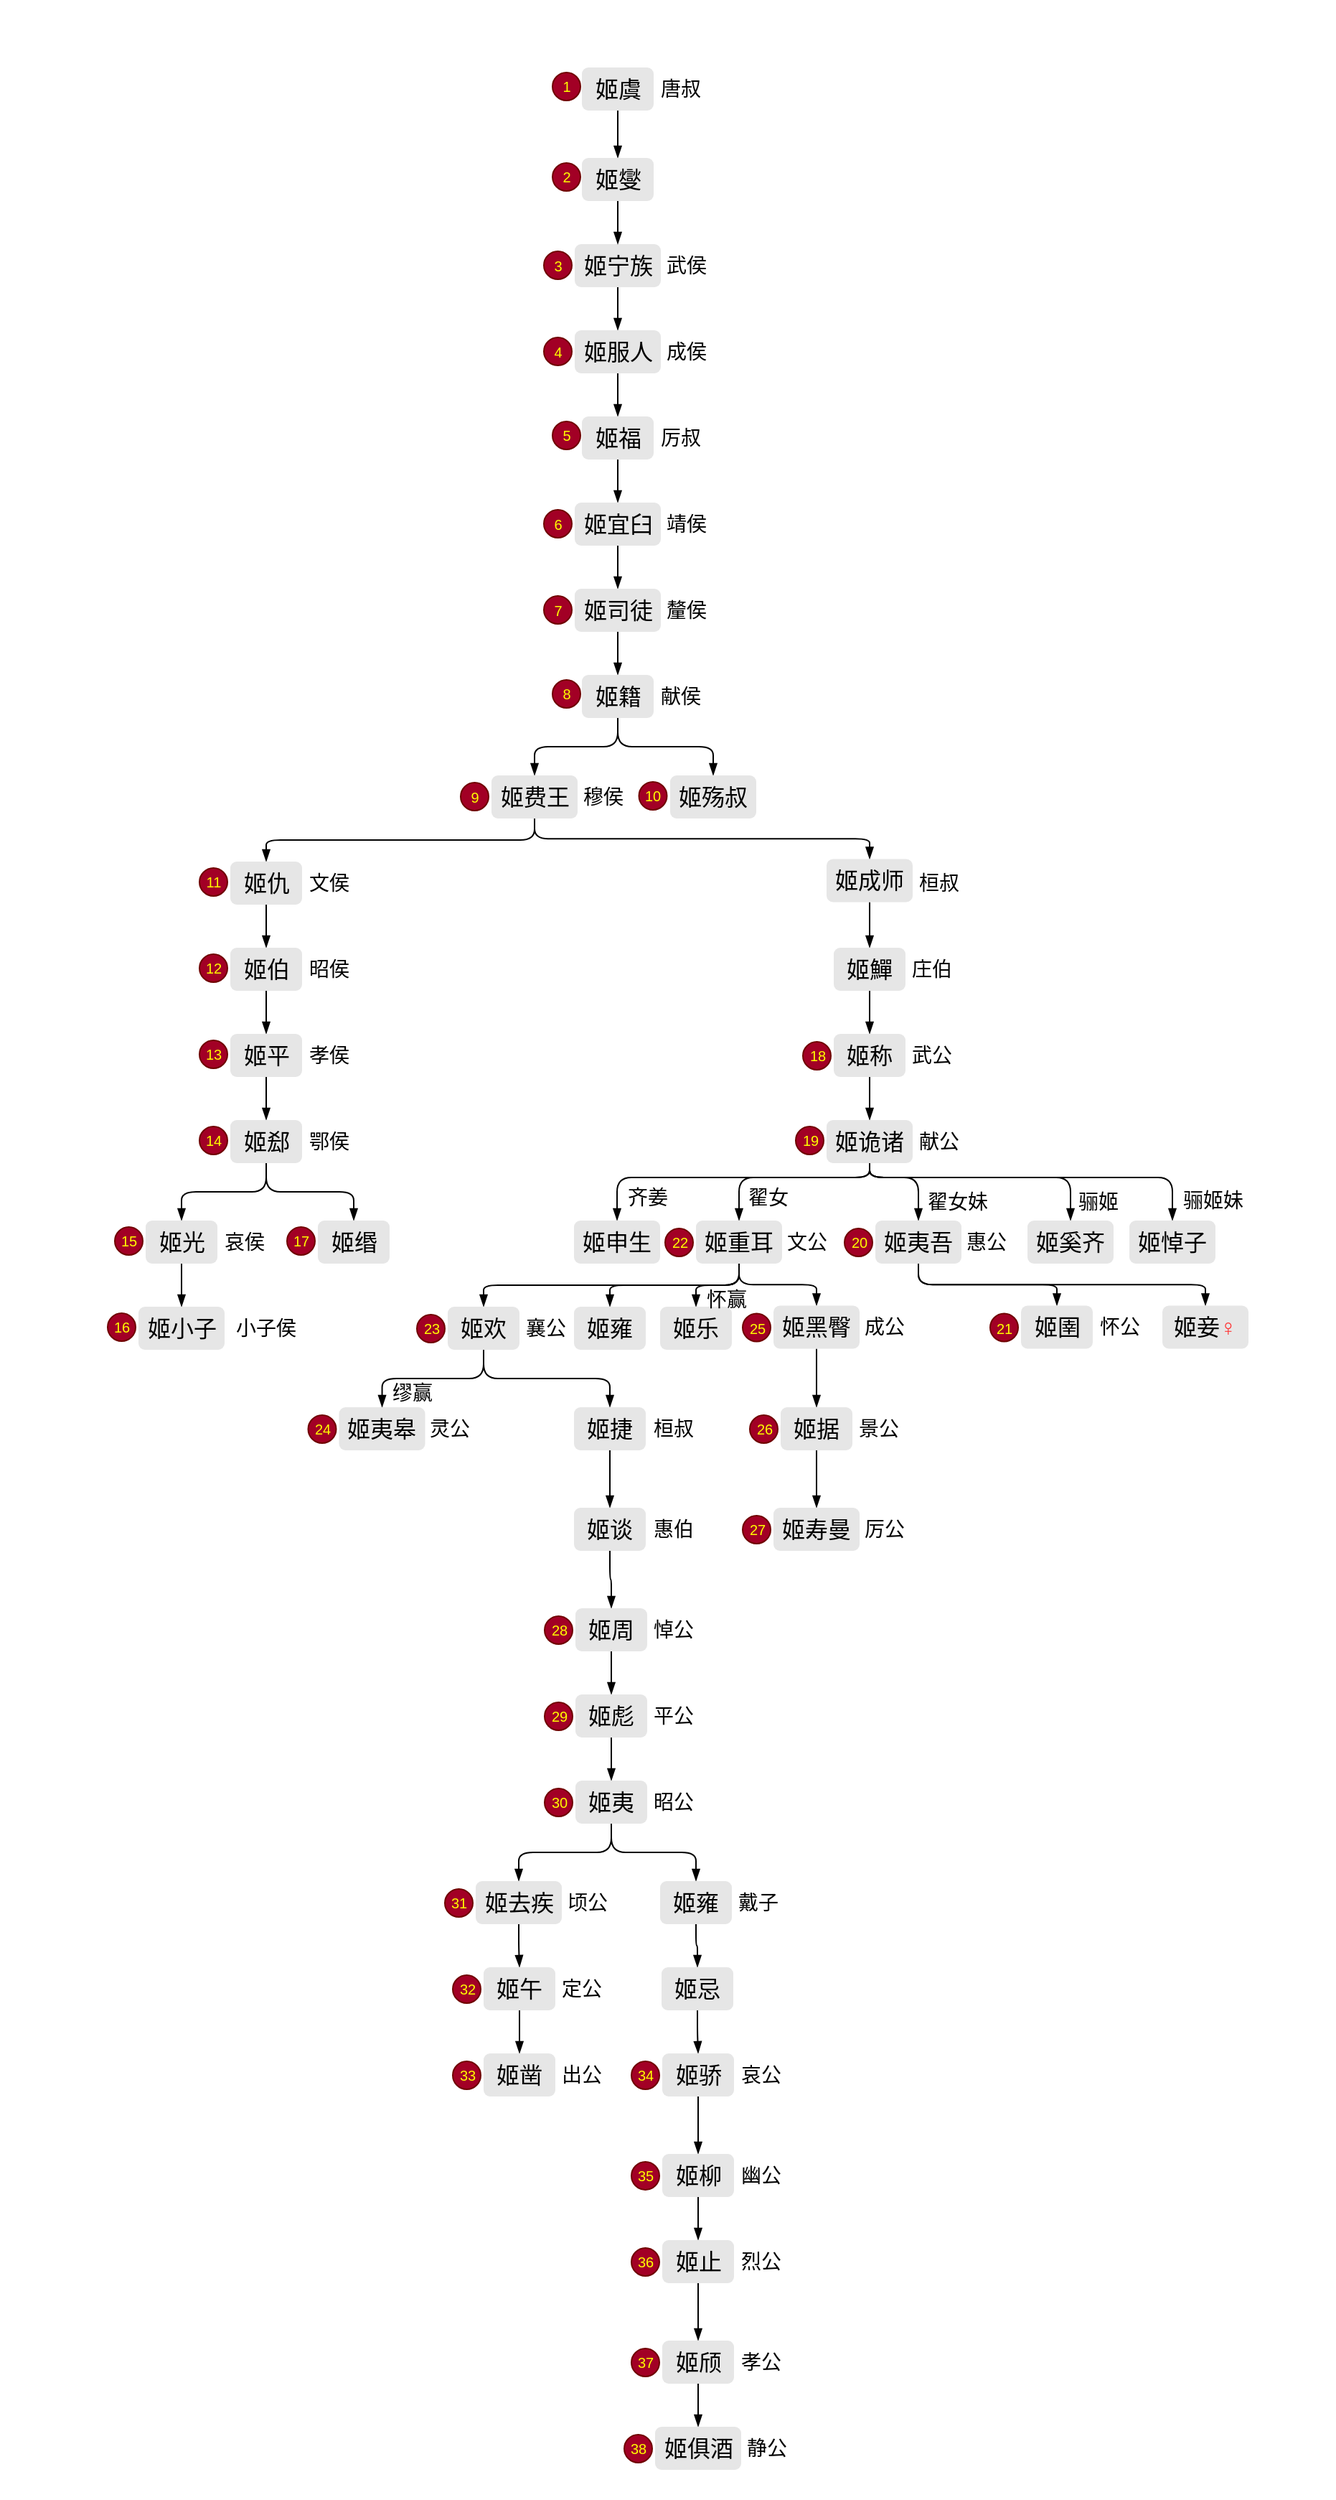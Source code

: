 <mxfile>
    <diagram id="Kz0ywYGAHpizFOXHB_ZU" name="Page-1">
        <mxGraphModel dx="991" dy="792" grid="1" gridSize="10" guides="1" tooltips="1" connect="1" arrows="1" fold="1" page="1" pageScale="1" pageWidth="827" pageHeight="1169" math="0" shadow="0">
            <root>
                <mxCell id="0"/>
                <mxCell id="1" parent="0"/>
                <mxCell id="3" value="" style="rounded=0;whiteSpace=wrap;html=1;fillColor=#FFFFFF;strokeColor=none;connectable=0;container=1;collapsible=0;recursiveResize=0;movable=0;rotatable=0;cloneable=0;deletable=0;" parent="1" vertex="1">
                    <mxGeometry x="290" y="96" width="930" height="1740" as="geometry"/>
                </mxCell>
                <mxCell id="69" style="edgeStyle=orthogonalEdgeStyle;shape=connector;rounded=1;html=1;exitX=0.5;exitY=1;exitDx=0;exitDy=0;entryX=0.5;entryY=0;entryDx=0;entryDy=0;labelBackgroundColor=default;fontFamily=Helvetica;fontSize=16;fontColor=#000000;endArrow=blockThin;endFill=1;strokeColor=#000000;strokeWidth=1;" edge="1" parent="3" source="5" target="66">
                    <mxGeometry relative="1" as="geometry"/>
                </mxCell>
                <mxCell id="5" value="&lt;div style=&quot;font-size: 16px&quot;&gt;&lt;div style=&quot;font-size: 16px&quot;&gt;&lt;div style=&quot;font-size: 16px&quot;&gt;&lt;div style=&quot;font-size: 16px&quot;&gt;&lt;div style=&quot;font-size: 16px&quot;&gt;姬宁族&lt;br&gt;&lt;/div&gt;&lt;/div&gt;&lt;/div&gt;&lt;/div&gt;&lt;div style=&quot;font-size: 16px&quot;&gt;&lt;/div&gt;&lt;/div&gt;" style="rounded=1;whiteSpace=wrap;html=1;fillColor=#E6E6E6;fontColor=#000000;fontSize=16;strokeColor=none;strokeWidth=2;" parent="3" vertex="1">
                    <mxGeometry x="400.5" y="170" width="60" height="30" as="geometry"/>
                </mxCell>
                <mxCell id="6" value="&lt;div style=&quot;font-size: 14px&quot;&gt;&lt;div style=&quot;font-size: 14px&quot;&gt;&lt;div style=&quot;font-size: 14px&quot;&gt;&lt;div style=&quot;font-size: 14px&quot;&gt;&lt;div&gt;唐叔&lt;/div&gt;&lt;/div&gt;&lt;/div&gt;&lt;/div&gt;&lt;/div&gt;" style="text;html=1;align=center;verticalAlign=middle;resizable=0;points=[];autosize=1;strokeColor=none;fillColor=none;fontSize=14;fontColor=#000000;" parent="3" vertex="1">
                    <mxGeometry x="454" y="52" width="40" height="20" as="geometry"/>
                </mxCell>
                <mxCell id="62" style="edgeStyle=orthogonalEdgeStyle;shape=connector;rounded=1;html=1;exitX=0.5;exitY=1;exitDx=0;exitDy=0;entryX=0.5;entryY=0;entryDx=0;entryDy=0;labelBackgroundColor=default;fontFamily=Helvetica;fontSize=16;fontColor=#000000;endArrow=blockThin;endFill=1;strokeColor=#000000;strokeWidth=1;" edge="1" parent="3" source="7" target="60">
                    <mxGeometry relative="1" as="geometry"/>
                </mxCell>
                <mxCell id="7" value="&lt;div style=&quot;font-size: 16px&quot;&gt;&lt;div style=&quot;font-size: 16px&quot;&gt;&lt;div style=&quot;font-size: 16px&quot;&gt;&lt;div style=&quot;font-size: 16px&quot;&gt;&lt;div style=&quot;font-size: 16px&quot;&gt;姬虞&lt;br&gt;&lt;/div&gt;&lt;/div&gt;&lt;/div&gt;&lt;/div&gt;&lt;div style=&quot;font-size: 16px&quot;&gt;&lt;/div&gt;&lt;/div&gt;" style="rounded=1;whiteSpace=wrap;html=1;fillColor=#E6E6E6;fontColor=#000000;fontSize=16;strokeColor=none;strokeWidth=2;" parent="3" vertex="1">
                    <mxGeometry x="405.5" y="47" width="50" height="30" as="geometry"/>
                </mxCell>
                <mxCell id="43" value="&lt;font color=&quot;#ffff00&quot;&gt;1&lt;/font&gt;" style="ellipse;whiteSpace=wrap;html=1;aspect=fixed;fontFamily=Helvetica;fontSize=10;fontColor=#ffffff;fillColor=#a20025;strokeColor=#6F0000;" parent="3" vertex="1">
                    <mxGeometry x="385" y="50.5" width="19.5" height="19.5" as="geometry"/>
                </mxCell>
                <mxCell id="64" style="edgeStyle=orthogonalEdgeStyle;shape=connector;rounded=1;html=1;exitX=0.5;exitY=1;exitDx=0;exitDy=0;entryX=0.5;entryY=0;entryDx=0;entryDy=0;labelBackgroundColor=default;fontFamily=Helvetica;fontSize=16;fontColor=#000000;endArrow=blockThin;endFill=1;strokeColor=#000000;strokeWidth=1;" edge="1" parent="3" source="60" target="5">
                    <mxGeometry relative="1" as="geometry"/>
                </mxCell>
                <mxCell id="60" value="&lt;div style=&quot;font-size: 16px&quot;&gt;&lt;div style=&quot;font-size: 16px&quot;&gt;&lt;div style=&quot;font-size: 16px&quot;&gt;&lt;div style=&quot;font-size: 16px&quot;&gt;&lt;div style=&quot;font-size: 16px&quot;&gt;姬燮&lt;br&gt;&lt;/div&gt;&lt;/div&gt;&lt;/div&gt;&lt;/div&gt;&lt;div style=&quot;font-size: 16px&quot;&gt;&lt;/div&gt;&lt;/div&gt;" style="rounded=1;whiteSpace=wrap;html=1;fillColor=#E6E6E6;fontColor=#000000;fontSize=16;strokeColor=none;strokeWidth=2;" vertex="1" parent="3">
                    <mxGeometry x="405.5" y="110" width="50" height="30" as="geometry"/>
                </mxCell>
                <mxCell id="61" value="&lt;font color=&quot;#ffff00&quot;&gt;2&lt;/font&gt;" style="ellipse;whiteSpace=wrap;html=1;aspect=fixed;fontFamily=Helvetica;fontSize=10;fontColor=#ffffff;fillColor=#a20025;strokeColor=#6F0000;" vertex="1" parent="3">
                    <mxGeometry x="385" y="113.5" width="19.5" height="19.5" as="geometry"/>
                </mxCell>
                <mxCell id="63" value="&lt;div style=&quot;font-size: 14px&quot;&gt;&lt;div style=&quot;font-size: 14px&quot;&gt;&lt;div style=&quot;font-size: 14px&quot;&gt;&lt;div style=&quot;font-size: 14px&quot;&gt;&lt;div&gt;武侯&lt;/div&gt;&lt;/div&gt;&lt;/div&gt;&lt;/div&gt;&lt;/div&gt;" style="text;html=1;align=center;verticalAlign=middle;resizable=0;points=[];autosize=1;strokeColor=none;fillColor=none;fontSize=14;fontColor=#000000;" vertex="1" parent="3">
                    <mxGeometry x="457.5" y="175" width="40" height="20" as="geometry"/>
                </mxCell>
                <mxCell id="65" value="&lt;font color=&quot;#ffff00&quot;&gt;3&lt;/font&gt;" style="ellipse;whiteSpace=wrap;html=1;aspect=fixed;fontFamily=Helvetica;fontSize=10;fontColor=#ffffff;fillColor=#a20025;strokeColor=#6F0000;" vertex="1" parent="3">
                    <mxGeometry x="379" y="175" width="19.5" height="19.5" as="geometry"/>
                </mxCell>
                <mxCell id="72" style="edgeStyle=orthogonalEdgeStyle;shape=connector;rounded=1;html=1;exitX=0.5;exitY=1;exitDx=0;exitDy=0;entryX=0.5;entryY=0;entryDx=0;entryDy=0;labelBackgroundColor=default;fontFamily=Helvetica;fontSize=16;fontColor=#000000;endArrow=blockThin;endFill=1;strokeColor=#000000;strokeWidth=1;" edge="1" parent="3" source="66" target="70">
                    <mxGeometry relative="1" as="geometry"/>
                </mxCell>
                <mxCell id="66" value="&lt;div style=&quot;font-size: 16px&quot;&gt;&lt;div style=&quot;font-size: 16px&quot;&gt;&lt;div style=&quot;font-size: 16px&quot;&gt;&lt;div style=&quot;font-size: 16px&quot;&gt;&lt;div style=&quot;font-size: 16px&quot;&gt;姬服人&lt;br&gt;&lt;/div&gt;&lt;/div&gt;&lt;/div&gt;&lt;/div&gt;&lt;div style=&quot;font-size: 16px&quot;&gt;&lt;/div&gt;&lt;/div&gt;" style="rounded=1;whiteSpace=wrap;html=1;fillColor=#E6E6E6;fontColor=#000000;fontSize=16;strokeColor=none;strokeWidth=2;" vertex="1" parent="3">
                    <mxGeometry x="400.5" y="230" width="60" height="30" as="geometry"/>
                </mxCell>
                <mxCell id="67" value="&lt;div style=&quot;font-size: 14px&quot;&gt;&lt;div style=&quot;font-size: 14px&quot;&gt;&lt;div style=&quot;font-size: 14px&quot;&gt;&lt;div style=&quot;font-size: 14px&quot;&gt;&lt;div&gt;成侯&lt;/div&gt;&lt;/div&gt;&lt;/div&gt;&lt;/div&gt;&lt;/div&gt;" style="text;html=1;align=center;verticalAlign=middle;resizable=0;points=[];autosize=1;strokeColor=none;fillColor=none;fontSize=14;fontColor=#000000;" vertex="1" parent="3">
                    <mxGeometry x="457.5" y="235" width="40" height="20" as="geometry"/>
                </mxCell>
                <mxCell id="68" value="&lt;font color=&quot;#ffff00&quot;&gt;4&lt;/font&gt;" style="ellipse;whiteSpace=wrap;html=1;aspect=fixed;fontFamily=Helvetica;fontSize=10;fontColor=#ffffff;fillColor=#a20025;strokeColor=#6F0000;" vertex="1" parent="3">
                    <mxGeometry x="379" y="235" width="19.5" height="19.5" as="geometry"/>
                </mxCell>
                <mxCell id="77" style="edgeStyle=orthogonalEdgeStyle;shape=connector;rounded=1;html=1;exitX=0.5;exitY=1;exitDx=0;exitDy=0;labelBackgroundColor=default;fontFamily=Helvetica;fontSize=16;fontColor=#000000;endArrow=blockThin;endFill=1;strokeColor=#000000;strokeWidth=1;" edge="1" parent="3" source="70" target="74">
                    <mxGeometry relative="1" as="geometry"/>
                </mxCell>
                <mxCell id="70" value="&lt;div style=&quot;font-size: 16px&quot;&gt;&lt;div style=&quot;font-size: 16px&quot;&gt;&lt;div style=&quot;font-size: 16px&quot;&gt;&lt;div style=&quot;font-size: 16px&quot;&gt;&lt;div style=&quot;font-size: 16px&quot;&gt;姬福&lt;br&gt;&lt;/div&gt;&lt;/div&gt;&lt;/div&gt;&lt;/div&gt;&lt;div style=&quot;font-size: 16px&quot;&gt;&lt;/div&gt;&lt;/div&gt;" style="rounded=1;whiteSpace=wrap;html=1;fillColor=#E6E6E6;fontColor=#000000;fontSize=16;strokeColor=none;strokeWidth=2;" vertex="1" parent="3">
                    <mxGeometry x="405.5" y="290" width="50" height="30" as="geometry"/>
                </mxCell>
                <mxCell id="71" value="&lt;font color=&quot;#ffff00&quot;&gt;5&lt;/font&gt;" style="ellipse;whiteSpace=wrap;html=1;aspect=fixed;fontFamily=Helvetica;fontSize=10;fontColor=#ffffff;fillColor=#a20025;strokeColor=#6F0000;" vertex="1" parent="3">
                    <mxGeometry x="385" y="293.5" width="19.5" height="19.5" as="geometry"/>
                </mxCell>
                <mxCell id="73" value="&lt;div style=&quot;font-size: 14px&quot;&gt;&lt;div style=&quot;font-size: 14px&quot;&gt;&lt;div style=&quot;font-size: 14px&quot;&gt;&lt;div style=&quot;font-size: 14px&quot;&gt;&lt;div&gt;厉叔&lt;/div&gt;&lt;/div&gt;&lt;/div&gt;&lt;/div&gt;&lt;/div&gt;" style="text;html=1;align=center;verticalAlign=middle;resizable=0;points=[];autosize=1;strokeColor=none;fillColor=none;fontSize=14;fontColor=#000000;" vertex="1" parent="3">
                    <mxGeometry x="453.5" y="295" width="40" height="20" as="geometry"/>
                </mxCell>
                <mxCell id="81" style="edgeStyle=orthogonalEdgeStyle;shape=connector;rounded=1;html=1;exitX=0.5;exitY=1;exitDx=0;exitDy=0;entryX=0.5;entryY=0;entryDx=0;entryDy=0;labelBackgroundColor=default;fontFamily=Helvetica;fontSize=16;fontColor=#000000;endArrow=blockThin;endFill=1;strokeColor=#000000;strokeWidth=1;" edge="1" parent="3" source="74" target="80">
                    <mxGeometry relative="1" as="geometry"/>
                </mxCell>
                <mxCell id="74" value="&lt;div style=&quot;font-size: 16px&quot;&gt;&lt;div style=&quot;font-size: 16px&quot;&gt;&lt;div style=&quot;font-size: 16px&quot;&gt;&lt;div style=&quot;font-size: 16px&quot;&gt;&lt;div style=&quot;font-size: 16px&quot;&gt;姬宜臼&lt;br&gt;&lt;/div&gt;&lt;/div&gt;&lt;/div&gt;&lt;/div&gt;&lt;div style=&quot;font-size: 16px&quot;&gt;&lt;/div&gt;&lt;/div&gt;" style="rounded=1;whiteSpace=wrap;html=1;fillColor=#E6E6E6;fontColor=#000000;fontSize=16;strokeColor=none;strokeWidth=2;" vertex="1" parent="3">
                    <mxGeometry x="400.5" y="350" width="60" height="30" as="geometry"/>
                </mxCell>
                <mxCell id="75" value="&lt;div style=&quot;font-size: 14px&quot;&gt;&lt;div style=&quot;font-size: 14px&quot;&gt;&lt;div style=&quot;font-size: 14px&quot;&gt;&lt;div style=&quot;font-size: 14px&quot;&gt;&lt;div&gt;靖侯&lt;/div&gt;&lt;/div&gt;&lt;/div&gt;&lt;/div&gt;&lt;/div&gt;" style="text;html=1;align=center;verticalAlign=middle;resizable=0;points=[];autosize=1;strokeColor=none;fillColor=none;fontSize=14;fontColor=#000000;" vertex="1" parent="3">
                    <mxGeometry x="457.5" y="355" width="40" height="20" as="geometry"/>
                </mxCell>
                <mxCell id="76" value="&lt;font color=&quot;#ffff00&quot;&gt;6&lt;/font&gt;" style="ellipse;whiteSpace=wrap;html=1;aspect=fixed;fontFamily=Helvetica;fontSize=10;fontColor=#ffffff;fillColor=#a20025;strokeColor=#6F0000;" vertex="1" parent="3">
                    <mxGeometry x="379" y="355" width="19.5" height="19.5" as="geometry"/>
                </mxCell>
                <mxCell id="78" value="&lt;div style=&quot;font-size: 14px&quot;&gt;&lt;div style=&quot;font-size: 14px&quot;&gt;&lt;div style=&quot;font-size: 14px&quot;&gt;&lt;div style=&quot;font-size: 14px&quot;&gt;&lt;div&gt;釐侯&lt;/div&gt;&lt;/div&gt;&lt;/div&gt;&lt;/div&gt;&lt;/div&gt;" style="text;html=1;align=center;verticalAlign=middle;resizable=0;points=[];autosize=1;strokeColor=none;fillColor=none;fontSize=14;fontColor=#000000;" vertex="1" parent="3">
                    <mxGeometry x="457.5" y="415" width="40" height="20" as="geometry"/>
                </mxCell>
                <mxCell id="79" value="&lt;font color=&quot;#ffff00&quot;&gt;7&lt;/font&gt;" style="ellipse;whiteSpace=wrap;html=1;aspect=fixed;fontFamily=Helvetica;fontSize=10;fontColor=#ffffff;fillColor=#a20025;strokeColor=#6F0000;" vertex="1" parent="3">
                    <mxGeometry x="379" y="415" width="19.5" height="19.5" as="geometry"/>
                </mxCell>
                <mxCell id="85" style="edgeStyle=orthogonalEdgeStyle;shape=connector;rounded=1;html=1;exitX=0.5;exitY=1;exitDx=0;exitDy=0;entryX=0.5;entryY=0;entryDx=0;entryDy=0;labelBackgroundColor=default;fontFamily=Helvetica;fontSize=16;fontColor=#000000;endArrow=blockThin;endFill=1;strokeColor=#000000;strokeWidth=1;" edge="1" parent="3" source="80" target="82">
                    <mxGeometry relative="1" as="geometry"/>
                </mxCell>
                <mxCell id="80" value="&lt;div style=&quot;font-size: 16px&quot;&gt;&lt;div style=&quot;font-size: 16px&quot;&gt;&lt;div style=&quot;font-size: 16px&quot;&gt;&lt;div style=&quot;font-size: 16px&quot;&gt;&lt;div style=&quot;font-size: 16px&quot;&gt;姬司徒&lt;br&gt;&lt;/div&gt;&lt;/div&gt;&lt;/div&gt;&lt;/div&gt;&lt;div style=&quot;font-size: 16px&quot;&gt;&lt;/div&gt;&lt;/div&gt;" style="rounded=1;whiteSpace=wrap;html=1;fillColor=#E6E6E6;fontColor=#000000;fontSize=16;strokeColor=none;strokeWidth=2;" vertex="1" parent="3">
                    <mxGeometry x="400.5" y="410" width="60" height="30" as="geometry"/>
                </mxCell>
                <mxCell id="89" style="edgeStyle=orthogonalEdgeStyle;shape=connector;rounded=1;html=1;exitX=0.5;exitY=1;exitDx=0;exitDy=0;labelBackgroundColor=default;fontFamily=Helvetica;fontSize=16;fontColor=#000000;endArrow=blockThin;endFill=1;strokeColor=#000000;strokeWidth=1;" edge="1" parent="3" source="82" target="88">
                    <mxGeometry relative="1" as="geometry"/>
                </mxCell>
                <mxCell id="98" style="edgeStyle=orthogonalEdgeStyle;shape=connector;rounded=1;html=1;exitX=0.5;exitY=1;exitDx=0;exitDy=0;entryX=0.5;entryY=0;entryDx=0;entryDy=0;labelBackgroundColor=default;fontFamily=Helvetica;fontSize=16;fontColor=#000000;endArrow=blockThin;endFill=1;strokeColor=#000000;strokeWidth=1;" edge="1" parent="3" source="82" target="97">
                    <mxGeometry relative="1" as="geometry"/>
                </mxCell>
                <mxCell id="82" value="&lt;div style=&quot;font-size: 16px&quot;&gt;&lt;div style=&quot;font-size: 16px&quot;&gt;&lt;div style=&quot;font-size: 16px&quot;&gt;&lt;div style=&quot;font-size: 16px&quot;&gt;&lt;div style=&quot;font-size: 16px&quot;&gt;姬籍&lt;br&gt;&lt;/div&gt;&lt;/div&gt;&lt;/div&gt;&lt;/div&gt;&lt;div style=&quot;font-size: 16px&quot;&gt;&lt;/div&gt;&lt;/div&gt;" style="rounded=1;whiteSpace=wrap;html=1;fillColor=#E6E6E6;fontColor=#000000;fontSize=16;strokeColor=none;strokeWidth=2;" vertex="1" parent="3">
                    <mxGeometry x="405.5" y="470" width="50" height="30" as="geometry"/>
                </mxCell>
                <mxCell id="83" value="&lt;font color=&quot;#ffff00&quot;&gt;8&lt;/font&gt;" style="ellipse;whiteSpace=wrap;html=1;aspect=fixed;fontFamily=Helvetica;fontSize=10;fontColor=#ffffff;fillColor=#a20025;strokeColor=#6F0000;" vertex="1" parent="3">
                    <mxGeometry x="385" y="473.5" width="19.5" height="19.5" as="geometry"/>
                </mxCell>
                <mxCell id="84" value="&lt;div style=&quot;font-size: 14px&quot;&gt;&lt;div style=&quot;font-size: 14px&quot;&gt;&lt;div style=&quot;font-size: 14px&quot;&gt;&lt;div style=&quot;font-size: 14px&quot;&gt;&lt;div&gt;献侯&lt;/div&gt;&lt;/div&gt;&lt;/div&gt;&lt;/div&gt;&lt;/div&gt;" style="text;html=1;align=center;verticalAlign=middle;resizable=0;points=[];autosize=1;strokeColor=none;fillColor=none;fontSize=14;fontColor=#000000;" vertex="1" parent="3">
                    <mxGeometry x="453.5" y="475" width="40" height="20" as="geometry"/>
                </mxCell>
                <mxCell id="86" value="&lt;div style=&quot;font-size: 14px&quot;&gt;&lt;div style=&quot;font-size: 14px&quot;&gt;&lt;div style=&quot;font-size: 14px&quot;&gt;&lt;div style=&quot;font-size: 14px&quot;&gt;&lt;div&gt;穆侯&lt;/div&gt;&lt;/div&gt;&lt;/div&gt;&lt;/div&gt;&lt;/div&gt;" style="text;html=1;align=center;verticalAlign=middle;resizable=0;points=[];autosize=1;strokeColor=none;fillColor=none;fontSize=14;fontColor=#000000;" vertex="1" parent="3">
                    <mxGeometry x="399.5" y="545" width="40" height="20" as="geometry"/>
                </mxCell>
                <mxCell id="87" value="&lt;font color=&quot;#ffff00&quot;&gt;9&lt;/font&gt;" style="ellipse;whiteSpace=wrap;html=1;aspect=fixed;fontFamily=Helvetica;fontSize=10;fontColor=#ffffff;fillColor=#a20025;strokeColor=#6F0000;" vertex="1" parent="3">
                    <mxGeometry x="321" y="545" width="19.5" height="19.5" as="geometry"/>
                </mxCell>
                <mxCell id="93" style="edgeStyle=orthogonalEdgeStyle;shape=connector;rounded=1;html=1;exitX=0.5;exitY=1;exitDx=0;exitDy=0;entryX=0.5;entryY=0;entryDx=0;entryDy=0;labelBackgroundColor=default;fontFamily=Helvetica;fontSize=16;fontColor=#000000;endArrow=blockThin;endFill=1;strokeColor=#000000;strokeWidth=1;" edge="1" parent="3" source="88" target="90">
                    <mxGeometry relative="1" as="geometry"/>
                </mxCell>
                <mxCell id="96" style="edgeStyle=orthogonalEdgeStyle;shape=connector;rounded=1;html=1;exitX=0.5;exitY=1;exitDx=0;exitDy=0;labelBackgroundColor=default;fontFamily=Helvetica;fontSize=16;fontColor=#000000;endArrow=blockThin;endFill=1;strokeColor=#000000;strokeWidth=1;" edge="1" parent="3" source="88" target="94">
                    <mxGeometry relative="1" as="geometry"/>
                </mxCell>
                <mxCell id="88" value="&lt;div style=&quot;font-size: 16px&quot;&gt;&lt;div style=&quot;font-size: 16px&quot;&gt;&lt;div style=&quot;font-size: 16px&quot;&gt;&lt;div style=&quot;font-size: 16px&quot;&gt;&lt;div style=&quot;font-size: 16px&quot;&gt;姬费王&lt;br&gt;&lt;/div&gt;&lt;/div&gt;&lt;/div&gt;&lt;/div&gt;&lt;div style=&quot;font-size: 16px&quot;&gt;&lt;/div&gt;&lt;/div&gt;" style="rounded=1;whiteSpace=wrap;html=1;fillColor=#E6E6E6;fontColor=#000000;fontSize=16;strokeColor=none;strokeWidth=2;" vertex="1" parent="3">
                    <mxGeometry x="342.5" y="540" width="60" height="30" as="geometry"/>
                </mxCell>
                <mxCell id="103" style="edgeStyle=orthogonalEdgeStyle;shape=connector;rounded=1;html=1;exitX=0.5;exitY=1;exitDx=0;exitDy=0;entryX=0.5;entryY=0;entryDx=0;entryDy=0;labelBackgroundColor=default;fontFamily=Helvetica;fontSize=16;fontColor=#000000;endArrow=blockThin;endFill=1;strokeColor=#000000;strokeWidth=1;" edge="1" parent="3" source="90" target="100">
                    <mxGeometry relative="1" as="geometry"/>
                </mxCell>
                <mxCell id="90" value="&lt;div style=&quot;font-size: 16px&quot;&gt;&lt;div style=&quot;font-size: 16px&quot;&gt;&lt;div style=&quot;font-size: 16px&quot;&gt;&lt;div style=&quot;font-size: 16px&quot;&gt;&lt;div style=&quot;font-size: 16px&quot;&gt;姬仇&lt;br&gt;&lt;/div&gt;&lt;/div&gt;&lt;/div&gt;&lt;/div&gt;&lt;div style=&quot;font-size: 16px&quot;&gt;&lt;/div&gt;&lt;/div&gt;" style="rounded=1;whiteSpace=wrap;html=1;fillColor=#E6E6E6;fontColor=#000000;fontSize=16;strokeColor=none;strokeWidth=2;" vertex="1" parent="3">
                    <mxGeometry x="160.5" y="600" width="50" height="30" as="geometry"/>
                </mxCell>
                <mxCell id="91" value="&lt;font color=&quot;#ffff00&quot;&gt;10&lt;/font&gt;" style="ellipse;whiteSpace=wrap;html=1;aspect=fixed;fontFamily=Helvetica;fontSize=10;fontColor=#ffffff;fillColor=#a20025;strokeColor=#6F0000;" vertex="1" parent="3">
                    <mxGeometry x="445.25" y="544.5" width="19.5" height="19.5" as="geometry"/>
                </mxCell>
                <mxCell id="92" value="&lt;div style=&quot;font-size: 14px&quot;&gt;&lt;div style=&quot;font-size: 14px&quot;&gt;&lt;div style=&quot;font-size: 14px&quot;&gt;&lt;div style=&quot;font-size: 14px&quot;&gt;文侯&lt;/div&gt;&lt;/div&gt;&lt;/div&gt;&lt;/div&gt;" style="text;html=1;align=center;verticalAlign=middle;resizable=0;points=[];autosize=1;strokeColor=none;fillColor=none;fontSize=14;fontColor=#000000;" vertex="1" parent="3">
                    <mxGeometry x="208.5" y="605" width="40" height="20" as="geometry"/>
                </mxCell>
                <mxCell id="111" style="edgeStyle=orthogonalEdgeStyle;shape=connector;rounded=1;html=1;exitX=0.5;exitY=1;exitDx=0;exitDy=0;entryX=0.5;entryY=0;entryDx=0;entryDy=0;labelBackgroundColor=default;fontFamily=Helvetica;fontSize=16;fontColor=#000000;endArrow=blockThin;endFill=1;strokeColor=#000000;strokeWidth=1;" edge="1" parent="3" source="94" target="109">
                    <mxGeometry relative="1" as="geometry"/>
                </mxCell>
                <mxCell id="94" value="&lt;div style=&quot;font-size: 16px&quot;&gt;&lt;div style=&quot;font-size: 16px&quot;&gt;&lt;div style=&quot;font-size: 16px&quot;&gt;&lt;div style=&quot;font-size: 16px&quot;&gt;&lt;div style=&quot;font-size: 16px&quot;&gt;姬成师&lt;br&gt;&lt;/div&gt;&lt;/div&gt;&lt;/div&gt;&lt;/div&gt;&lt;div style=&quot;font-size: 16px&quot;&gt;&lt;/div&gt;&lt;/div&gt;" style="rounded=1;whiteSpace=wrap;html=1;fillColor=#E6E6E6;fontColor=#000000;fontSize=16;strokeColor=none;strokeWidth=2;" vertex="1" parent="3">
                    <mxGeometry x="576" y="598.25" width="60" height="30" as="geometry"/>
                </mxCell>
                <mxCell id="97" value="&lt;div style=&quot;font-size: 16px&quot;&gt;&lt;div style=&quot;font-size: 16px&quot;&gt;&lt;div style=&quot;font-size: 16px&quot;&gt;&lt;div style=&quot;font-size: 16px&quot;&gt;&lt;div style=&quot;font-size: 16px&quot;&gt;姬殇叔&lt;br&gt;&lt;/div&gt;&lt;/div&gt;&lt;/div&gt;&lt;/div&gt;&lt;div style=&quot;font-size: 16px&quot;&gt;&lt;/div&gt;&lt;/div&gt;" style="rounded=1;whiteSpace=wrap;html=1;fillColor=#E6E6E6;fontColor=#000000;fontSize=16;strokeColor=none;strokeWidth=2;" vertex="1" parent="3">
                    <mxGeometry x="467" y="540" width="60" height="30" as="geometry"/>
                </mxCell>
                <mxCell id="99" value="&lt;font color=&quot;#ffff00&quot;&gt;11&lt;/font&gt;" style="ellipse;whiteSpace=wrap;html=1;aspect=fixed;fontFamily=Helvetica;fontSize=10;fontColor=#ffffff;fillColor=#a20025;strokeColor=#6F0000;" vertex="1" parent="3">
                    <mxGeometry x="139" y="604.5" width="19.5" height="19.5" as="geometry"/>
                </mxCell>
                <mxCell id="108" style="edgeStyle=orthogonalEdgeStyle;shape=connector;rounded=1;html=1;exitX=0.5;exitY=1;exitDx=0;exitDy=0;entryX=0.5;entryY=0;entryDx=0;entryDy=0;labelBackgroundColor=default;fontFamily=Helvetica;fontSize=16;fontColor=#000000;endArrow=blockThin;endFill=1;strokeColor=#000000;strokeWidth=1;" edge="1" parent="3" source="100" target="105">
                    <mxGeometry relative="1" as="geometry"/>
                </mxCell>
                <mxCell id="100" value="&lt;div style=&quot;font-size: 16px&quot;&gt;&lt;div style=&quot;font-size: 16px&quot;&gt;&lt;div style=&quot;font-size: 16px&quot;&gt;&lt;div style=&quot;font-size: 16px&quot;&gt;&lt;div style=&quot;font-size: 16px&quot;&gt;姬伯&lt;br&gt;&lt;/div&gt;&lt;/div&gt;&lt;/div&gt;&lt;/div&gt;&lt;div style=&quot;font-size: 16px&quot;&gt;&lt;/div&gt;&lt;/div&gt;" style="rounded=1;whiteSpace=wrap;html=1;fillColor=#E6E6E6;fontColor=#000000;fontSize=16;strokeColor=none;strokeWidth=2;" vertex="1" parent="3">
                    <mxGeometry x="160.5" y="660" width="50" height="30" as="geometry"/>
                </mxCell>
                <mxCell id="101" value="&lt;div style=&quot;font-size: 14px&quot;&gt;&lt;div style=&quot;font-size: 14px&quot;&gt;&lt;div style=&quot;font-size: 14px&quot;&gt;&lt;div style=&quot;font-size: 14px&quot;&gt;昭侯&lt;/div&gt;&lt;/div&gt;&lt;/div&gt;&lt;/div&gt;" style="text;html=1;align=center;verticalAlign=middle;resizable=0;points=[];autosize=1;strokeColor=none;fillColor=none;fontSize=14;fontColor=#000000;" vertex="1" parent="3">
                    <mxGeometry x="208.5" y="665" width="40" height="20" as="geometry"/>
                </mxCell>
                <mxCell id="102" value="&lt;font color=&quot;#ffff00&quot;&gt;12&lt;/font&gt;" style="ellipse;whiteSpace=wrap;html=1;aspect=fixed;fontFamily=Helvetica;fontSize=10;fontColor=#ffffff;fillColor=#a20025;strokeColor=#6F0000;" vertex="1" parent="3">
                    <mxGeometry x="139" y="664.5" width="19.5" height="19.5" as="geometry"/>
                </mxCell>
                <mxCell id="104" value="&lt;div style=&quot;font-size: 14px&quot;&gt;&lt;div style=&quot;font-size: 14px&quot;&gt;&lt;div style=&quot;font-size: 14px&quot;&gt;&lt;div style=&quot;font-size: 14px&quot;&gt;桓叔&lt;/div&gt;&lt;/div&gt;&lt;/div&gt;&lt;/div&gt;" style="text;html=1;align=center;verticalAlign=middle;resizable=0;points=[];autosize=1;strokeColor=none;fillColor=none;fontSize=14;fontColor=#000000;" vertex="1" parent="3">
                    <mxGeometry x="634" y="605" width="40" height="20" as="geometry"/>
                </mxCell>
                <mxCell id="115" style="edgeStyle=orthogonalEdgeStyle;shape=connector;rounded=1;html=1;exitX=0.5;exitY=1;exitDx=0;exitDy=0;entryX=0.5;entryY=0;entryDx=0;entryDy=0;labelBackgroundColor=default;fontFamily=Helvetica;fontSize=16;fontColor=#000000;endArrow=blockThin;endFill=1;strokeColor=#000000;strokeWidth=1;" edge="1" parent="3" source="105" target="112">
                    <mxGeometry relative="1" as="geometry"/>
                </mxCell>
                <mxCell id="105" value="&lt;div style=&quot;font-size: 16px&quot;&gt;&lt;div style=&quot;font-size: 16px&quot;&gt;&lt;div style=&quot;font-size: 16px&quot;&gt;&lt;div style=&quot;font-size: 16px&quot;&gt;&lt;div style=&quot;font-size: 16px&quot;&gt;姬平&lt;br&gt;&lt;/div&gt;&lt;/div&gt;&lt;/div&gt;&lt;/div&gt;&lt;div style=&quot;font-size: 16px&quot;&gt;&lt;/div&gt;&lt;/div&gt;" style="rounded=1;whiteSpace=wrap;html=1;fillColor=#E6E6E6;fontColor=#000000;fontSize=16;strokeColor=none;strokeWidth=2;" vertex="1" parent="3">
                    <mxGeometry x="160.5" y="720" width="50" height="30" as="geometry"/>
                </mxCell>
                <mxCell id="106" value="&lt;div style=&quot;font-size: 14px&quot;&gt;&lt;div style=&quot;font-size: 14px&quot;&gt;&lt;div style=&quot;font-size: 14px&quot;&gt;&lt;div style=&quot;font-size: 14px&quot;&gt;孝侯&lt;/div&gt;&lt;/div&gt;&lt;/div&gt;&lt;/div&gt;" style="text;html=1;align=center;verticalAlign=middle;resizable=0;points=[];autosize=1;strokeColor=none;fillColor=none;fontSize=14;fontColor=#000000;" vertex="1" parent="3">
                    <mxGeometry x="208.5" y="725" width="40" height="20" as="geometry"/>
                </mxCell>
                <mxCell id="107" value="&lt;font color=&quot;#ffff00&quot;&gt;13&lt;/font&gt;" style="ellipse;whiteSpace=wrap;html=1;aspect=fixed;fontFamily=Helvetica;fontSize=10;fontColor=#ffffff;fillColor=#a20025;strokeColor=#6F0000;" vertex="1" parent="3">
                    <mxGeometry x="139" y="724.5" width="19.5" height="19.5" as="geometry"/>
                </mxCell>
                <mxCell id="129" style="edgeStyle=orthogonalEdgeStyle;shape=connector;rounded=1;html=1;exitX=0.5;exitY=1;exitDx=0;exitDy=0;entryX=0.5;entryY=0;entryDx=0;entryDy=0;labelBackgroundColor=default;fontFamily=Helvetica;fontSize=16;fontColor=#000000;endArrow=blockThin;endFill=1;strokeColor=#000000;strokeWidth=1;" edge="1" parent="3" source="109" target="120">
                    <mxGeometry relative="1" as="geometry"/>
                </mxCell>
                <mxCell id="109" value="&lt;div&gt;&lt;div&gt;&lt;div&gt;&lt;div&gt;&lt;div&gt;姬&lt;font style=&quot;font-size: 16px&quot;&gt;鱓&lt;/font&gt;&lt;br&gt;&lt;/div&gt;&lt;/div&gt;&lt;/div&gt;&lt;/div&gt;&lt;div style=&quot;font-size: 16px&quot;&gt;&lt;/div&gt;&lt;/div&gt;" style="rounded=1;whiteSpace=wrap;html=1;fillColor=#E6E6E6;fontColor=#000000;fontSize=16;strokeColor=none;strokeWidth=2;" vertex="1" parent="3">
                    <mxGeometry x="581" y="660" width="50" height="30" as="geometry"/>
                </mxCell>
                <mxCell id="110" value="&lt;div style=&quot;font-size: 14px&quot;&gt;&lt;div style=&quot;font-size: 14px&quot;&gt;&lt;div style=&quot;font-size: 14px&quot;&gt;&lt;div style=&quot;font-size: 14px&quot;&gt;庄伯&lt;/div&gt;&lt;/div&gt;&lt;/div&gt;&lt;/div&gt;" style="text;html=1;align=center;verticalAlign=middle;resizable=0;points=[];autosize=1;strokeColor=none;fillColor=none;fontSize=14;fontColor=#000000;" vertex="1" parent="3">
                    <mxGeometry x="629" y="665" width="40" height="20" as="geometry"/>
                </mxCell>
                <mxCell id="119" style="edgeStyle=orthogonalEdgeStyle;shape=connector;rounded=1;html=1;exitX=0.5;exitY=1;exitDx=0;exitDy=0;entryX=0.5;entryY=0;entryDx=0;entryDy=0;labelBackgroundColor=default;fontFamily=Helvetica;fontSize=16;fontColor=#000000;endArrow=blockThin;endFill=1;strokeColor=#000000;strokeWidth=1;" edge="1" parent="3" source="112" target="116">
                    <mxGeometry relative="1" as="geometry"/>
                </mxCell>
                <mxCell id="128" style="edgeStyle=orthogonalEdgeStyle;shape=connector;rounded=1;html=1;exitX=0.5;exitY=1;exitDx=0;exitDy=0;entryX=0.5;entryY=0;entryDx=0;entryDy=0;labelBackgroundColor=default;fontFamily=Helvetica;fontSize=16;fontColor=#000000;endArrow=blockThin;endFill=1;strokeColor=#000000;strokeWidth=1;" edge="1" parent="3" source="112" target="127">
                    <mxGeometry relative="1" as="geometry"/>
                </mxCell>
                <mxCell id="112" value="&lt;div&gt;&lt;div&gt;&lt;div&gt;&lt;div&gt;&lt;div&gt;&lt;font style=&quot;font-size: 16px&quot;&gt;姬郄&lt;/font&gt;&lt;br&gt;&lt;/div&gt;&lt;/div&gt;&lt;/div&gt;&lt;/div&gt;&lt;div style=&quot;font-size: 16px&quot;&gt;&lt;/div&gt;&lt;/div&gt;" style="rounded=1;whiteSpace=wrap;html=1;fillColor=#E6E6E6;fontColor=#000000;fontSize=16;strokeColor=none;strokeWidth=2;" vertex="1" parent="3">
                    <mxGeometry x="160.5" y="780" width="50" height="30" as="geometry"/>
                </mxCell>
                <mxCell id="113" value="&lt;div style=&quot;font-size: 14px&quot;&gt;&lt;div style=&quot;font-size: 14px&quot;&gt;&lt;div style=&quot;font-size: 14px&quot;&gt;&lt;div style=&quot;font-size: 14px&quot;&gt;鄂侯&lt;/div&gt;&lt;/div&gt;&lt;/div&gt;&lt;/div&gt;" style="text;html=1;align=center;verticalAlign=middle;resizable=0;points=[];autosize=1;strokeColor=none;fillColor=none;fontSize=14;fontColor=#000000;" vertex="1" parent="3">
                    <mxGeometry x="208.5" y="785" width="40" height="20" as="geometry"/>
                </mxCell>
                <mxCell id="114" value="&lt;font color=&quot;#ffff00&quot;&gt;14&lt;/font&gt;" style="ellipse;whiteSpace=wrap;html=1;aspect=fixed;fontFamily=Helvetica;fontSize=10;fontColor=#ffffff;fillColor=#a20025;strokeColor=#6F0000;" vertex="1" parent="3">
                    <mxGeometry x="139" y="784.5" width="19.5" height="19.5" as="geometry"/>
                </mxCell>
                <mxCell id="125" style="edgeStyle=orthogonalEdgeStyle;shape=connector;rounded=1;html=1;exitX=0.5;exitY=1;exitDx=0;exitDy=0;entryX=0.5;entryY=0;entryDx=0;entryDy=0;labelBackgroundColor=default;fontFamily=Helvetica;fontSize=16;fontColor=#000000;endArrow=blockThin;endFill=1;strokeColor=#000000;strokeWidth=1;" edge="1" parent="3" source="116" target="122">
                    <mxGeometry relative="1" as="geometry"/>
                </mxCell>
                <mxCell id="116" value="&lt;div&gt;&lt;div&gt;&lt;div&gt;&lt;div&gt;&lt;div&gt;&lt;font style=&quot;font-size: 16px&quot;&gt;姬光&lt;/font&gt;&lt;br&gt;&lt;/div&gt;&lt;/div&gt;&lt;/div&gt;&lt;/div&gt;&lt;div style=&quot;font-size: 16px&quot;&gt;&lt;/div&gt;&lt;/div&gt;" style="rounded=1;whiteSpace=wrap;html=1;fillColor=#E6E6E6;fontColor=#000000;fontSize=16;strokeColor=none;strokeWidth=2;" vertex="1" parent="3">
                    <mxGeometry x="101.5" y="850" width="50" height="30" as="geometry"/>
                </mxCell>
                <mxCell id="117" value="&lt;div style=&quot;font-size: 14px&quot;&gt;&lt;div style=&quot;font-size: 14px&quot;&gt;&lt;div style=&quot;font-size: 14px&quot;&gt;&lt;div style=&quot;font-size: 14px&quot;&gt;哀侯&lt;/div&gt;&lt;/div&gt;&lt;/div&gt;&lt;/div&gt;" style="text;html=1;align=center;verticalAlign=middle;resizable=0;points=[];autosize=1;strokeColor=none;fillColor=none;fontSize=14;fontColor=#000000;" vertex="1" parent="3">
                    <mxGeometry x="149.5" y="855" width="40" height="20" as="geometry"/>
                </mxCell>
                <mxCell id="118" value="&lt;font color=&quot;#ffff00&quot;&gt;15&lt;/font&gt;" style="ellipse;whiteSpace=wrap;html=1;aspect=fixed;fontFamily=Helvetica;fontSize=10;fontColor=#ffffff;fillColor=#a20025;strokeColor=#6F0000;" vertex="1" parent="3">
                    <mxGeometry x="80" y="854.5" width="19.5" height="19.5" as="geometry"/>
                </mxCell>
                <mxCell id="134" style="edgeStyle=orthogonalEdgeStyle;shape=connector;rounded=1;html=1;exitX=0.5;exitY=1;exitDx=0;exitDy=0;labelBackgroundColor=default;fontFamily=Helvetica;fontSize=16;fontColor=#000000;endArrow=blockThin;endFill=1;strokeColor=#000000;strokeWidth=1;" edge="1" parent="3" source="120" target="131">
                    <mxGeometry relative="1" as="geometry"/>
                </mxCell>
                <mxCell id="120" value="&lt;div&gt;&lt;div&gt;&lt;div&gt;&lt;div&gt;&lt;div&gt;姬称&lt;br&gt;&lt;/div&gt;&lt;/div&gt;&lt;/div&gt;&lt;/div&gt;&lt;div style=&quot;font-size: 16px&quot;&gt;&lt;/div&gt;&lt;/div&gt;" style="rounded=1;whiteSpace=wrap;html=1;fillColor=#E6E6E6;fontColor=#000000;fontSize=16;strokeColor=none;strokeWidth=2;" vertex="1" parent="3">
                    <mxGeometry x="581" y="720" width="50" height="30" as="geometry"/>
                </mxCell>
                <mxCell id="121" value="&lt;div style=&quot;font-size: 14px&quot;&gt;&lt;div style=&quot;font-size: 14px&quot;&gt;&lt;div style=&quot;font-size: 14px&quot;&gt;&lt;div style=&quot;font-size: 14px&quot;&gt;武公&lt;/div&gt;&lt;/div&gt;&lt;/div&gt;&lt;/div&gt;" style="text;html=1;align=center;verticalAlign=middle;resizable=0;points=[];autosize=1;strokeColor=none;fillColor=none;fontSize=14;fontColor=#000000;" vertex="1" parent="3">
                    <mxGeometry x="629" y="725" width="40" height="20" as="geometry"/>
                </mxCell>
                <mxCell id="122" value="&lt;div&gt;&lt;div&gt;&lt;div&gt;&lt;div&gt;&lt;div&gt;&lt;font style=&quot;font-size: 16px&quot;&gt;姬小子&lt;/font&gt;&lt;br&gt;&lt;/div&gt;&lt;/div&gt;&lt;/div&gt;&lt;/div&gt;&lt;div style=&quot;font-size: 16px&quot;&gt;&lt;/div&gt;&lt;/div&gt;" style="rounded=1;whiteSpace=wrap;html=1;fillColor=#E6E6E6;fontColor=#000000;fontSize=16;strokeColor=none;strokeWidth=2;" vertex="1" parent="3">
                    <mxGeometry x="96.5" y="910" width="60" height="30" as="geometry"/>
                </mxCell>
                <mxCell id="123" value="&lt;div style=&quot;font-size: 14px&quot;&gt;&lt;div style=&quot;font-size: 14px&quot;&gt;&lt;div style=&quot;font-size: 14px&quot;&gt;&lt;div style=&quot;font-size: 14px&quot;&gt;小子侯&lt;/div&gt;&lt;/div&gt;&lt;/div&gt;&lt;/div&gt;" style="text;html=1;align=center;verticalAlign=middle;resizable=0;points=[];autosize=1;strokeColor=none;fillColor=none;fontSize=14;fontColor=#000000;" vertex="1" parent="3">
                    <mxGeometry x="154.5" y="915" width="60" height="20" as="geometry"/>
                </mxCell>
                <mxCell id="124" value="&lt;font color=&quot;#ffff00&quot;&gt;16&lt;/font&gt;" style="ellipse;whiteSpace=wrap;html=1;aspect=fixed;fontFamily=Helvetica;fontSize=10;fontColor=#ffffff;fillColor=#a20025;strokeColor=#6F0000;" vertex="1" parent="3">
                    <mxGeometry x="75" y="914.5" width="19.5" height="19.5" as="geometry"/>
                </mxCell>
                <mxCell id="126" value="&lt;font color=&quot;#ffff00&quot;&gt;17&lt;/font&gt;" style="ellipse;whiteSpace=wrap;html=1;aspect=fixed;fontFamily=Helvetica;fontSize=10;fontColor=#ffffff;fillColor=#a20025;strokeColor=#6F0000;" vertex="1" parent="3">
                    <mxGeometry x="200" y="854.5" width="19.5" height="19.5" as="geometry"/>
                </mxCell>
                <mxCell id="127" value="&lt;div&gt;&lt;div&gt;&lt;div&gt;&lt;div&gt;&lt;div&gt;&lt;font style=&quot;font-size: 16px&quot;&gt;姬缗&lt;/font&gt;&lt;br&gt;&lt;/div&gt;&lt;/div&gt;&lt;/div&gt;&lt;/div&gt;&lt;div style=&quot;font-size: 16px&quot;&gt;&lt;/div&gt;&lt;/div&gt;" style="rounded=1;whiteSpace=wrap;html=1;fillColor=#E6E6E6;fontColor=#000000;fontSize=16;strokeColor=none;strokeWidth=2;" vertex="1" parent="3">
                    <mxGeometry x="221.5" y="850" width="50" height="30" as="geometry"/>
                </mxCell>
                <mxCell id="130" value="&lt;font color=&quot;#ffff00&quot;&gt;18&lt;/font&gt;" style="ellipse;whiteSpace=wrap;html=1;aspect=fixed;fontFamily=Helvetica;fontSize=10;fontColor=#ffffff;fillColor=#a20025;strokeColor=#6F0000;" vertex="1" parent="3">
                    <mxGeometry x="559.5" y="725.5" width="19.5" height="19.5" as="geometry"/>
                </mxCell>
                <mxCell id="142" style="edgeStyle=orthogonalEdgeStyle;shape=connector;rounded=1;html=1;exitX=0.5;exitY=1;exitDx=0;exitDy=0;entryX=0.5;entryY=0;entryDx=0;entryDy=0;labelBackgroundColor=default;fontFamily=Helvetica;fontSize=16;fontColor=#000000;endArrow=blockThin;endFill=1;strokeColor=#000000;strokeWidth=1;" edge="1" parent="3" source="131" target="135">
                    <mxGeometry relative="1" as="geometry">
                        <Array as="points">
                            <mxPoint x="606" y="820"/>
                            <mxPoint x="430" y="820"/>
                        </Array>
                    </mxGeometry>
                </mxCell>
                <mxCell id="143" style="edgeStyle=orthogonalEdgeStyle;shape=connector;rounded=1;html=1;exitX=0.5;exitY=1;exitDx=0;exitDy=0;labelBackgroundColor=default;fontFamily=Helvetica;fontSize=16;fontColor=#000000;endArrow=blockThin;endFill=1;strokeColor=#000000;strokeWidth=1;" edge="1" parent="3" source="131" target="136">
                    <mxGeometry relative="1" as="geometry">
                        <Array as="points">
                            <mxPoint x="606" y="820"/>
                            <mxPoint x="515" y="820"/>
                        </Array>
                    </mxGeometry>
                </mxCell>
                <mxCell id="144" style="edgeStyle=orthogonalEdgeStyle;shape=connector;rounded=1;html=1;exitX=0.5;exitY=1;exitDx=0;exitDy=0;labelBackgroundColor=default;fontFamily=Helvetica;fontSize=16;fontColor=#000000;endArrow=blockThin;endFill=1;strokeColor=#000000;strokeWidth=1;" edge="1" parent="3" source="131" target="137">
                    <mxGeometry relative="1" as="geometry">
                        <Array as="points">
                            <mxPoint x="606" y="820"/>
                            <mxPoint x="640" y="820"/>
                        </Array>
                    </mxGeometry>
                </mxCell>
                <mxCell id="145" style="edgeStyle=orthogonalEdgeStyle;shape=connector;rounded=1;html=1;exitX=0.5;exitY=1;exitDx=0;exitDy=0;labelBackgroundColor=default;fontFamily=Helvetica;fontSize=16;fontColor=#000000;endArrow=blockThin;endFill=1;strokeColor=#000000;strokeWidth=1;" edge="1" parent="3" source="131" target="138">
                    <mxGeometry relative="1" as="geometry">
                        <Array as="points">
                            <mxPoint x="606" y="820"/>
                            <mxPoint x="746" y="820"/>
                        </Array>
                    </mxGeometry>
                </mxCell>
                <mxCell id="146" style="edgeStyle=orthogonalEdgeStyle;shape=connector;rounded=1;html=1;exitX=0.5;exitY=1;exitDx=0;exitDy=0;labelBackgroundColor=default;fontFamily=Helvetica;fontSize=16;fontColor=#000000;endArrow=blockThin;endFill=1;strokeColor=#000000;strokeWidth=1;" edge="1" parent="3" source="131" target="139">
                    <mxGeometry relative="1" as="geometry">
                        <Array as="points">
                            <mxPoint x="606" y="820"/>
                            <mxPoint x="817" y="820"/>
                        </Array>
                    </mxGeometry>
                </mxCell>
                <mxCell id="131" value="&lt;div&gt;&lt;div&gt;&lt;div&gt;&lt;div&gt;&lt;div&gt;&lt;font style=&quot;font-size: 16px&quot;&gt;姬诡诸&lt;/font&gt;&lt;br&gt;&lt;/div&gt;&lt;/div&gt;&lt;/div&gt;&lt;/div&gt;&lt;div style=&quot;font-size: 16px&quot;&gt;&lt;/div&gt;&lt;/div&gt;" style="rounded=1;whiteSpace=wrap;html=1;fillColor=#E6E6E6;fontColor=#000000;fontSize=16;strokeColor=none;strokeWidth=2;" vertex="1" parent="3">
                    <mxGeometry x="576" y="780" width="60" height="30" as="geometry"/>
                </mxCell>
                <mxCell id="132" value="&lt;div style=&quot;font-size: 14px&quot;&gt;&lt;div style=&quot;font-size: 14px&quot;&gt;&lt;div style=&quot;font-size: 14px&quot;&gt;&lt;div style=&quot;font-size: 14px&quot;&gt;献公&lt;/div&gt;&lt;/div&gt;&lt;/div&gt;&lt;/div&gt;" style="text;html=1;align=center;verticalAlign=middle;resizable=0;points=[];autosize=1;strokeColor=none;fillColor=none;fontSize=14;fontColor=#000000;" vertex="1" parent="3">
                    <mxGeometry x="634" y="785" width="40" height="20" as="geometry"/>
                </mxCell>
                <mxCell id="133" value="&lt;font color=&quot;#ffff00&quot;&gt;19&lt;/font&gt;" style="ellipse;whiteSpace=wrap;html=1;aspect=fixed;fontFamily=Helvetica;fontSize=10;fontColor=#ffffff;fillColor=#a20025;strokeColor=#6F0000;" vertex="1" parent="3">
                    <mxGeometry x="554.5" y="784.5" width="19.5" height="19.5" as="geometry"/>
                </mxCell>
                <mxCell id="135" value="&lt;div&gt;&lt;div&gt;&lt;div&gt;&lt;div&gt;&lt;div&gt;&lt;font style=&quot;font-size: 16px&quot;&gt;姬申生&lt;/font&gt;&lt;br&gt;&lt;/div&gt;&lt;/div&gt;&lt;/div&gt;&lt;/div&gt;&lt;div style=&quot;font-size: 16px&quot;&gt;&lt;/div&gt;&lt;/div&gt;" style="rounded=1;whiteSpace=wrap;html=1;fillColor=#E6E6E6;fontColor=#000000;fontSize=16;strokeColor=none;strokeWidth=2;" vertex="1" parent="3">
                    <mxGeometry x="400" y="850" width="60" height="30" as="geometry"/>
                </mxCell>
                <mxCell id="167" style="edgeStyle=orthogonalEdgeStyle;shape=connector;rounded=1;html=1;exitX=0.5;exitY=1;exitDx=0;exitDy=0;entryX=0.5;entryY=0;entryDx=0;entryDy=0;labelBackgroundColor=default;fontFamily=Helvetica;fontSize=16;fontColor=#FF3333;endArrow=blockThin;endFill=1;strokeColor=#000000;strokeWidth=1;" edge="1" parent="3" source="136" target="165">
                    <mxGeometry relative="1" as="geometry"/>
                </mxCell>
                <mxCell id="174" style="edgeStyle=orthogonalEdgeStyle;shape=connector;rounded=1;html=1;exitX=0.5;exitY=1;exitDx=0;exitDy=0;labelBackgroundColor=default;fontFamily=Helvetica;fontSize=16;fontColor=#FF3333;endArrow=blockThin;endFill=1;strokeColor=#000000;strokeWidth=1;" edge="1" parent="3" source="136" target="168">
                    <mxGeometry relative="1" as="geometry"/>
                </mxCell>
                <mxCell id="175" style="edgeStyle=orthogonalEdgeStyle;shape=connector;rounded=1;html=1;exitX=0.5;exitY=1;exitDx=0;exitDy=0;labelBackgroundColor=default;fontFamily=Helvetica;fontSize=16;fontColor=#FF3333;endArrow=blockThin;endFill=1;strokeColor=#000000;strokeWidth=1;" edge="1" parent="3" source="136" target="169">
                    <mxGeometry relative="1" as="geometry"/>
                </mxCell>
                <mxCell id="179" style="edgeStyle=orthogonalEdgeStyle;shape=connector;rounded=1;html=1;exitX=0.5;exitY=1;exitDx=0;exitDy=0;entryX=0.5;entryY=0;entryDx=0;entryDy=0;labelBackgroundColor=default;fontFamily=Helvetica;fontSize=16;fontColor=#FF3333;endArrow=blockThin;endFill=1;strokeColor=#000000;strokeWidth=1;" edge="1" parent="3" source="136" target="178">
                    <mxGeometry relative="1" as="geometry"/>
                </mxCell>
                <mxCell id="136" value="&lt;div&gt;&lt;div&gt;&lt;div&gt;&lt;div&gt;&lt;div&gt;&lt;font style=&quot;font-size: 16px&quot;&gt;姬重耳&lt;/font&gt;&lt;br&gt;&lt;/div&gt;&lt;/div&gt;&lt;/div&gt;&lt;/div&gt;&lt;div style=&quot;font-size: 16px&quot;&gt;&lt;/div&gt;&lt;/div&gt;" style="rounded=1;whiteSpace=wrap;html=1;fillColor=#E6E6E6;fontColor=#000000;fontSize=16;strokeColor=none;strokeWidth=2;" vertex="1" parent="3">
                    <mxGeometry x="485" y="850" width="60" height="30" as="geometry"/>
                </mxCell>
                <mxCell id="153" style="edgeStyle=orthogonalEdgeStyle;shape=connector;rounded=1;html=1;exitX=0.5;exitY=1;exitDx=0;exitDy=0;entryX=0.5;entryY=0;entryDx=0;entryDy=0;labelBackgroundColor=default;fontFamily=Helvetica;fontSize=16;fontColor=#FF3333;endArrow=blockThin;endFill=1;strokeColor=#000000;strokeWidth=1;" edge="1" parent="3" source="137" target="148">
                    <mxGeometry relative="1" as="geometry"/>
                </mxCell>
                <mxCell id="154" style="edgeStyle=orthogonalEdgeStyle;shape=connector;rounded=1;html=1;exitX=0.5;exitY=1;exitDx=0;exitDy=0;labelBackgroundColor=default;fontFamily=Helvetica;fontSize=16;fontColor=#FF3333;endArrow=blockThin;endFill=1;strokeColor=#000000;strokeWidth=1;" edge="1" parent="3" source="137" target="151">
                    <mxGeometry relative="1" as="geometry"/>
                </mxCell>
                <mxCell id="137" value="&lt;div&gt;&lt;div&gt;&lt;div&gt;&lt;div&gt;&lt;div&gt;&lt;font style=&quot;font-size: 16px&quot;&gt;姬夷吾&lt;/font&gt;&lt;br&gt;&lt;/div&gt;&lt;/div&gt;&lt;/div&gt;&lt;/div&gt;&lt;div style=&quot;font-size: 16px&quot;&gt;&lt;/div&gt;&lt;/div&gt;" style="rounded=1;whiteSpace=wrap;html=1;fillColor=#E6E6E6;fontColor=#000000;fontSize=16;strokeColor=none;strokeWidth=2;" vertex="1" parent="3">
                    <mxGeometry x="610" y="850" width="60" height="30" as="geometry"/>
                </mxCell>
                <mxCell id="138" value="&lt;div&gt;&lt;div&gt;&lt;div&gt;&lt;div&gt;&lt;div&gt;&lt;font style=&quot;font-size: 16px&quot;&gt;姬奚齐&lt;/font&gt;&lt;br&gt;&lt;/div&gt;&lt;/div&gt;&lt;/div&gt;&lt;/div&gt;&lt;div style=&quot;font-size: 16px&quot;&gt;&lt;/div&gt;&lt;/div&gt;" style="rounded=1;whiteSpace=wrap;html=1;fillColor=#E6E6E6;fontColor=#000000;fontSize=16;strokeColor=none;strokeWidth=2;" vertex="1" parent="3">
                    <mxGeometry x="716" y="850" width="60" height="30" as="geometry"/>
                </mxCell>
                <mxCell id="139" value="&lt;div&gt;&lt;div&gt;&lt;div&gt;&lt;div&gt;&lt;div&gt;&lt;font style=&quot;font-size: 16px&quot;&gt;姬悼子&lt;/font&gt;&lt;br&gt;&lt;/div&gt;&lt;/div&gt;&lt;/div&gt;&lt;/div&gt;&lt;div style=&quot;font-size: 16px&quot;&gt;&lt;/div&gt;&lt;/div&gt;" style="rounded=1;whiteSpace=wrap;html=1;fillColor=#E6E6E6;fontColor=#000000;fontSize=16;strokeColor=none;strokeWidth=2;" vertex="1" parent="3">
                    <mxGeometry x="787" y="850" width="60" height="30" as="geometry"/>
                </mxCell>
                <mxCell id="140" value="&lt;div style=&quot;font-size: 14px&quot;&gt;&lt;div style=&quot;font-size: 14px&quot;&gt;&lt;div style=&quot;font-size: 14px&quot;&gt;&lt;div style=&quot;font-size: 14px&quot;&gt;惠公&lt;/div&gt;&lt;/div&gt;&lt;/div&gt;&lt;/div&gt;" style="text;html=1;align=center;verticalAlign=middle;resizable=0;points=[];autosize=1;strokeColor=none;fillColor=none;fontSize=14;fontColor=#000000;" vertex="1" parent="3">
                    <mxGeometry x="667" y="855" width="40" height="20" as="geometry"/>
                </mxCell>
                <mxCell id="141" value="&lt;font color=&quot;#ffff00&quot;&gt;20&lt;/font&gt;" style="ellipse;whiteSpace=wrap;html=1;aspect=fixed;fontFamily=Helvetica;fontSize=10;fontColor=#ffffff;fillColor=#a20025;strokeColor=#6F0000;" vertex="1" parent="3">
                    <mxGeometry x="588.5" y="855.5" width="19.5" height="19.5" as="geometry"/>
                </mxCell>
                <mxCell id="147" value="&lt;font color=&quot;#ffff00&quot;&gt;21&lt;/font&gt;" style="ellipse;whiteSpace=wrap;html=1;aspect=fixed;fontFamily=Helvetica;fontSize=10;fontColor=#ffffff;fillColor=#a20025;strokeColor=#6F0000;" vertex="1" parent="3">
                    <mxGeometry x="690" y="914.75" width="19.5" height="19.5" as="geometry"/>
                </mxCell>
                <mxCell id="148" value="&lt;div&gt;&lt;div&gt;&lt;div&gt;&lt;div&gt;&lt;div&gt;姬圉&lt;br&gt;&lt;/div&gt;&lt;/div&gt;&lt;/div&gt;&lt;/div&gt;&lt;div style=&quot;font-size: 16px&quot;&gt;&lt;/div&gt;&lt;/div&gt;" style="rounded=1;whiteSpace=wrap;html=1;fillColor=#E6E6E6;fontColor=#000000;fontSize=16;strokeColor=none;strokeWidth=2;" vertex="1" parent="3">
                    <mxGeometry x="711.5" y="909.25" width="50" height="30" as="geometry"/>
                </mxCell>
                <mxCell id="149" value="&lt;div style=&quot;font-size: 14px&quot;&gt;&lt;div style=&quot;font-size: 14px&quot;&gt;&lt;div style=&quot;font-size: 14px&quot;&gt;&lt;div style=&quot;font-size: 14px&quot;&gt;怀公&lt;/div&gt;&lt;/div&gt;&lt;/div&gt;&lt;/div&gt;" style="text;html=1;align=center;verticalAlign=middle;resizable=0;points=[];autosize=1;strokeColor=none;fillColor=none;fontSize=14;fontColor=#000000;" vertex="1" parent="3">
                    <mxGeometry x="759.5" y="914.25" width="40" height="20" as="geometry"/>
                </mxCell>
                <mxCell id="151" value="&lt;div&gt;&lt;div&gt;&lt;div&gt;&lt;div&gt;&lt;div&gt;&lt;font style=&quot;font-size: 16px&quot;&gt;姬妾&lt;font color=&quot;#ff3333&quot;&gt;♀&lt;/font&gt;&lt;/font&gt;&lt;br&gt;&lt;/div&gt;&lt;/div&gt;&lt;/div&gt;&lt;/div&gt;&lt;div style=&quot;font-size: 16px&quot;&gt;&lt;/div&gt;&lt;/div&gt;" style="rounded=1;whiteSpace=wrap;html=1;fillColor=#E6E6E6;fontColor=#000000;fontSize=16;strokeColor=none;strokeWidth=2;" vertex="1" parent="3">
                    <mxGeometry x="810" y="909.25" width="60" height="30" as="geometry"/>
                </mxCell>
                <mxCell id="155" value="&lt;font color=&quot;#ffff00&quot;&gt;22&lt;/font&gt;" style="ellipse;whiteSpace=wrap;html=1;aspect=fixed;fontFamily=Helvetica;fontSize=10;fontColor=#ffffff;fillColor=#a20025;strokeColor=#6F0000;" vertex="1" parent="3">
                    <mxGeometry x="463.5" y="855.5" width="19.5" height="19.5" as="geometry"/>
                </mxCell>
                <mxCell id="156" value="&lt;div style=&quot;font-size: 14px&quot;&gt;&lt;div style=&quot;font-size: 14px&quot;&gt;&lt;div style=&quot;font-size: 14px&quot;&gt;&lt;div style=&quot;font-size: 14px&quot;&gt;文公&lt;/div&gt;&lt;/div&gt;&lt;/div&gt;&lt;/div&gt;" style="text;html=1;align=center;verticalAlign=middle;resizable=0;points=[];autosize=1;strokeColor=none;fillColor=none;fontSize=14;fontColor=#000000;" vertex="1" parent="3">
                    <mxGeometry x="542" y="855" width="40" height="20" as="geometry"/>
                </mxCell>
                <mxCell id="158" value="&lt;div style=&quot;font-size: 14px&quot;&gt;&lt;div style=&quot;font-size: 14px&quot;&gt;&lt;div style=&quot;font-size: 14px&quot;&gt;&lt;div style=&quot;font-size: 14px&quot;&gt;齐姜&lt;/div&gt;&lt;/div&gt;&lt;/div&gt;&lt;/div&gt;" style="text;html=1;align=center;verticalAlign=middle;resizable=0;points=[];autosize=1;strokeColor=none;fillColor=none;fontSize=14;fontColor=#000000;" vertex="1" parent="3">
                    <mxGeometry x="431" y="824" width="40" height="20" as="geometry"/>
                </mxCell>
                <mxCell id="159" value="&lt;div style=&quot;font-size: 14px&quot;&gt;&lt;div style=&quot;font-size: 14px&quot;&gt;&lt;div style=&quot;font-size: 14px&quot;&gt;&lt;div style=&quot;font-size: 14px&quot;&gt;翟女&lt;/div&gt;&lt;/div&gt;&lt;/div&gt;&lt;/div&gt;" style="text;html=1;align=center;verticalAlign=middle;resizable=0;points=[];autosize=1;strokeColor=none;fillColor=none;fontSize=14;fontColor=#000000;" vertex="1" parent="3">
                    <mxGeometry x="514.5" y="824" width="40" height="20" as="geometry"/>
                </mxCell>
                <mxCell id="161" value="&lt;div style=&quot;font-size: 14px&quot;&gt;&lt;div style=&quot;font-size: 14px&quot;&gt;&lt;div style=&quot;font-size: 14px&quot;&gt;&lt;div style=&quot;font-size: 14px&quot;&gt;翟女妹&lt;/div&gt;&lt;/div&gt;&lt;/div&gt;&lt;/div&gt;" style="text;html=1;align=center;verticalAlign=middle;resizable=0;points=[];autosize=1;strokeColor=none;fillColor=none;fontSize=14;fontColor=#000000;" vertex="1" parent="3">
                    <mxGeometry x="637" y="827" width="60" height="20" as="geometry"/>
                </mxCell>
                <mxCell id="162" value="&lt;div style=&quot;font-size: 14px&quot;&gt;&lt;div style=&quot;font-size: 14px&quot;&gt;&lt;div style=&quot;font-size: 14px&quot;&gt;&lt;div style=&quot;font-size: 14px&quot;&gt;骊姬&lt;/div&gt;&lt;/div&gt;&lt;/div&gt;&lt;/div&gt;" style="text;html=1;align=center;verticalAlign=middle;resizable=0;points=[];autosize=1;strokeColor=none;fillColor=none;fontSize=14;fontColor=#000000;" vertex="1" parent="3">
                    <mxGeometry x="745" y="827" width="40" height="20" as="geometry"/>
                </mxCell>
                <mxCell id="163" value="&lt;div style=&quot;font-size: 14px&quot;&gt;&lt;div style=&quot;font-size: 14px&quot;&gt;&lt;div style=&quot;font-size: 14px&quot;&gt;&lt;div style=&quot;font-size: 14px&quot;&gt;骊姬妹&lt;/div&gt;&lt;/div&gt;&lt;/div&gt;&lt;/div&gt;" style="text;html=1;align=center;verticalAlign=middle;resizable=0;points=[];autosize=1;strokeColor=none;fillColor=none;fontSize=14;fontColor=#000000;" vertex="1" parent="3">
                    <mxGeometry x="815" y="826" width="60" height="20" as="geometry"/>
                </mxCell>
                <mxCell id="164" value="&lt;font color=&quot;#ffff00&quot;&gt;23&lt;/font&gt;" style="ellipse;whiteSpace=wrap;html=1;aspect=fixed;fontFamily=Helvetica;fontSize=10;fontColor=#ffffff;fillColor=#a20025;strokeColor=#6F0000;" vertex="1" parent="3">
                    <mxGeometry x="290.5" y="915.5" width="19.5" height="19.5" as="geometry"/>
                </mxCell>
                <mxCell id="173" style="edgeStyle=orthogonalEdgeStyle;shape=connector;rounded=1;html=1;exitX=0.5;exitY=1;exitDx=0;exitDy=0;entryX=0.5;entryY=0;entryDx=0;entryDy=0;labelBackgroundColor=default;fontFamily=Helvetica;fontSize=16;fontColor=#FF3333;endArrow=blockThin;endFill=1;strokeColor=#000000;strokeWidth=1;" edge="1" parent="3" source="165" target="171">
                    <mxGeometry relative="1" as="geometry"/>
                </mxCell>
                <mxCell id="191" style="edgeStyle=orthogonalEdgeStyle;shape=connector;rounded=1;html=1;exitX=0.5;exitY=1;exitDx=0;exitDy=0;entryX=0.5;entryY=0;entryDx=0;entryDy=0;labelBackgroundColor=default;fontFamily=Helvetica;fontSize=16;fontColor=#FF3333;endArrow=blockThin;endFill=1;strokeColor=#000000;strokeWidth=1;" edge="1" parent="3" source="165" target="190">
                    <mxGeometry relative="1" as="geometry"/>
                </mxCell>
                <mxCell id="165" value="&lt;div&gt;&lt;div&gt;&lt;div&gt;&lt;div&gt;&lt;div&gt;姬欢&lt;br&gt;&lt;/div&gt;&lt;/div&gt;&lt;/div&gt;&lt;/div&gt;&lt;div style=&quot;font-size: 16px&quot;&gt;&lt;/div&gt;&lt;/div&gt;" style="rounded=1;whiteSpace=wrap;html=1;fillColor=#E6E6E6;fontColor=#000000;fontSize=16;strokeColor=none;strokeWidth=2;" vertex="1" parent="3">
                    <mxGeometry x="312" y="910" width="50" height="30" as="geometry"/>
                </mxCell>
                <mxCell id="166" value="&lt;div style=&quot;font-size: 14px&quot;&gt;&lt;div style=&quot;font-size: 14px&quot;&gt;&lt;div style=&quot;font-size: 14px&quot;&gt;&lt;div style=&quot;font-size: 14px&quot;&gt;襄公&lt;/div&gt;&lt;/div&gt;&lt;/div&gt;&lt;/div&gt;" style="text;html=1;align=center;verticalAlign=middle;resizable=0;points=[];autosize=1;strokeColor=none;fillColor=none;fontSize=14;fontColor=#000000;" vertex="1" parent="3">
                    <mxGeometry x="360" y="915" width="40" height="20" as="geometry"/>
                </mxCell>
                <mxCell id="168" value="&lt;div&gt;&lt;div&gt;&lt;div&gt;&lt;div&gt;&lt;div&gt;姬雍&lt;br&gt;&lt;/div&gt;&lt;/div&gt;&lt;/div&gt;&lt;/div&gt;&lt;div style=&quot;font-size: 16px&quot;&gt;&lt;/div&gt;&lt;/div&gt;" style="rounded=1;whiteSpace=wrap;html=1;fillColor=#E6E6E6;fontColor=#000000;fontSize=16;strokeColor=none;strokeWidth=2;" vertex="1" parent="3">
                    <mxGeometry x="400" y="910" width="50" height="30" as="geometry"/>
                </mxCell>
                <mxCell id="169" value="&lt;div&gt;&lt;div&gt;&lt;div&gt;&lt;div&gt;&lt;div&gt;姬乐&lt;br&gt;&lt;/div&gt;&lt;/div&gt;&lt;/div&gt;&lt;/div&gt;&lt;div style=&quot;font-size: 16px&quot;&gt;&lt;/div&gt;&lt;/div&gt;" style="rounded=1;whiteSpace=wrap;html=1;fillColor=#E6E6E6;fontColor=#000000;fontSize=16;strokeColor=none;strokeWidth=2;" vertex="1" parent="3">
                    <mxGeometry x="460" y="910" width="50" height="30" as="geometry"/>
                </mxCell>
                <mxCell id="170" value="&lt;font color=&quot;#ffff00&quot;&gt;24&lt;/font&gt;" style="ellipse;whiteSpace=wrap;html=1;aspect=fixed;fontFamily=Helvetica;fontSize=10;fontColor=#ffffff;fillColor=#a20025;strokeColor=#6F0000;" vertex="1" parent="3">
                    <mxGeometry x="214.75" y="985.5" width="19.5" height="19.5" as="geometry"/>
                </mxCell>
                <mxCell id="171" value="&lt;div&gt;&lt;div&gt;&lt;div&gt;&lt;div&gt;&lt;div&gt;&lt;font style=&quot;font-size: 16px&quot;&gt;姬夷皋&lt;/font&gt;&lt;br&gt;&lt;/div&gt;&lt;/div&gt;&lt;/div&gt;&lt;/div&gt;&lt;div style=&quot;font-size: 16px&quot;&gt;&lt;/div&gt;&lt;/div&gt;" style="rounded=1;whiteSpace=wrap;html=1;fillColor=#E6E6E6;fontColor=#000000;fontSize=16;strokeColor=none;strokeWidth=2;" vertex="1" parent="3">
                    <mxGeometry x="236.25" y="980" width="60" height="30" as="geometry"/>
                </mxCell>
                <mxCell id="172" value="&lt;div style=&quot;font-size: 14px&quot;&gt;&lt;div style=&quot;font-size: 14px&quot;&gt;&lt;div style=&quot;font-size: 14px&quot;&gt;&lt;div style=&quot;font-size: 14px&quot;&gt;灵公&lt;/div&gt;&lt;/div&gt;&lt;/div&gt;&lt;/div&gt;" style="text;html=1;align=center;verticalAlign=middle;resizable=0;points=[];autosize=1;strokeColor=none;fillColor=none;fontSize=14;fontColor=#000000;" vertex="1" parent="3">
                    <mxGeometry x="293.25" y="985" width="40" height="20" as="geometry"/>
                </mxCell>
                <mxCell id="176" value="&lt;div style=&quot;font-size: 14px&quot;&gt;&lt;div style=&quot;font-size: 14px&quot;&gt;&lt;div style=&quot;font-size: 14px&quot;&gt;&lt;div style=&quot;font-size: 14px&quot;&gt;成公&lt;/div&gt;&lt;/div&gt;&lt;/div&gt;&lt;/div&gt;" style="text;html=1;align=center;verticalAlign=middle;resizable=0;points=[];autosize=1;strokeColor=none;fillColor=none;fontSize=14;fontColor=#000000;" vertex="1" parent="3">
                    <mxGeometry x="596" y="914.25" width="40" height="20" as="geometry"/>
                </mxCell>
                <mxCell id="177" value="&lt;font color=&quot;#ffff00&quot;&gt;25&lt;/font&gt;" style="ellipse;whiteSpace=wrap;html=1;aspect=fixed;fontFamily=Helvetica;fontSize=10;fontColor=#ffffff;fillColor=#a20025;strokeColor=#6F0000;" vertex="1" parent="3">
                    <mxGeometry x="517.5" y="914.75" width="19.5" height="19.5" as="geometry"/>
                </mxCell>
                <mxCell id="185" style="edgeStyle=orthogonalEdgeStyle;shape=connector;rounded=1;html=1;exitX=0.5;exitY=1;exitDx=0;exitDy=0;labelBackgroundColor=default;fontFamily=Helvetica;fontSize=16;fontColor=#FF3333;endArrow=blockThin;endFill=1;strokeColor=#000000;strokeWidth=1;" edge="1" parent="3" source="178" target="183">
                    <mxGeometry relative="1" as="geometry"/>
                </mxCell>
                <mxCell id="178" value="&lt;div&gt;&lt;div&gt;&lt;div&gt;&lt;div&gt;&lt;div&gt;&lt;font style=&quot;font-size: 16px&quot;&gt;姬黑臀&lt;/font&gt;&lt;br&gt;&lt;/div&gt;&lt;/div&gt;&lt;/div&gt;&lt;/div&gt;&lt;div style=&quot;font-size: 16px&quot;&gt;&lt;/div&gt;&lt;/div&gt;" style="rounded=1;whiteSpace=wrap;html=1;fillColor=#E6E6E6;fontColor=#000000;fontSize=16;strokeColor=none;strokeWidth=2;" vertex="1" parent="3">
                    <mxGeometry x="539" y="909.25" width="60" height="30" as="geometry"/>
                </mxCell>
                <mxCell id="180" value="&lt;div style=&quot;font-size: 14px&quot;&gt;&lt;div style=&quot;font-size: 14px&quot;&gt;&lt;div style=&quot;font-size: 14px&quot;&gt;&lt;div style=&quot;font-size: 14px&quot;&gt;怀赢&lt;/div&gt;&lt;/div&gt;&lt;/div&gt;&lt;/div&gt;" style="text;html=1;align=center;verticalAlign=middle;resizable=0;points=[];autosize=1;strokeColor=none;fillColor=none;fontSize=14;fontColor=#000000;" vertex="1" parent="3">
                    <mxGeometry x="486" y="894.5" width="40" height="20" as="geometry"/>
                </mxCell>
                <mxCell id="181" value="&lt;div style=&quot;font-size: 14px&quot;&gt;&lt;div style=&quot;font-size: 14px&quot;&gt;&lt;div style=&quot;font-size: 14px&quot;&gt;&lt;div style=&quot;font-size: 14px&quot;&gt;缪赢&lt;/div&gt;&lt;/div&gt;&lt;/div&gt;&lt;/div&gt;" style="text;html=1;align=center;verticalAlign=middle;resizable=0;points=[];autosize=1;strokeColor=none;fillColor=none;fontSize=14;fontColor=#000000;" vertex="1" parent="3">
                    <mxGeometry x="267" y="960" width="40" height="20" as="geometry"/>
                </mxCell>
                <mxCell id="182" value="&lt;font color=&quot;#ffff00&quot;&gt;26&lt;/font&gt;" style="ellipse;whiteSpace=wrap;html=1;aspect=fixed;fontFamily=Helvetica;fontSize=10;fontColor=#ffffff;fillColor=#a20025;strokeColor=#6F0000;" vertex="1" parent="3">
                    <mxGeometry x="522.5" y="985.5" width="19.5" height="19.5" as="geometry"/>
                </mxCell>
                <mxCell id="189" style="edgeStyle=orthogonalEdgeStyle;shape=connector;rounded=1;html=1;exitX=0.5;exitY=1;exitDx=0;exitDy=0;entryX=0.5;entryY=0;entryDx=0;entryDy=0;labelBackgroundColor=default;fontFamily=Helvetica;fontSize=16;fontColor=#FF3333;endArrow=blockThin;endFill=1;strokeColor=#000000;strokeWidth=1;" edge="1" parent="3" source="183" target="187">
                    <mxGeometry relative="1" as="geometry"/>
                </mxCell>
                <mxCell id="183" value="&lt;div&gt;&lt;div&gt;&lt;div&gt;&lt;div&gt;&lt;div&gt;姬据&lt;br&gt;&lt;/div&gt;&lt;/div&gt;&lt;/div&gt;&lt;/div&gt;&lt;div style=&quot;font-size: 16px&quot;&gt;&lt;/div&gt;&lt;/div&gt;" style="rounded=1;whiteSpace=wrap;html=1;fillColor=#E6E6E6;fontColor=#000000;fontSize=16;strokeColor=none;strokeWidth=2;" vertex="1" parent="3">
                    <mxGeometry x="544" y="980" width="50" height="30" as="geometry"/>
                </mxCell>
                <mxCell id="184" value="&lt;div style=&quot;font-size: 14px&quot;&gt;&lt;div style=&quot;font-size: 14px&quot;&gt;&lt;div style=&quot;font-size: 14px&quot;&gt;&lt;div style=&quot;font-size: 14px&quot;&gt;景公&lt;/div&gt;&lt;/div&gt;&lt;/div&gt;&lt;/div&gt;" style="text;html=1;align=center;verticalAlign=middle;resizable=0;points=[];autosize=1;strokeColor=none;fillColor=none;fontSize=14;fontColor=#000000;" vertex="1" parent="3">
                    <mxGeometry x="592" y="985" width="40" height="20" as="geometry"/>
                </mxCell>
                <mxCell id="186" value="&lt;font color=&quot;#ffff00&quot;&gt;27&lt;/font&gt;" style="ellipse;whiteSpace=wrap;html=1;aspect=fixed;fontFamily=Helvetica;fontSize=10;fontColor=#ffffff;fillColor=#a20025;strokeColor=#6F0000;" vertex="1" parent="3">
                    <mxGeometry x="517.5" y="1055.5" width="19.5" height="19.5" as="geometry"/>
                </mxCell>
                <mxCell id="187" value="&lt;div&gt;&lt;div&gt;&lt;div&gt;&lt;div&gt;&lt;div&gt;&lt;font style=&quot;font-size: 16px&quot;&gt;姬寿曼&lt;/font&gt;&lt;br&gt;&lt;/div&gt;&lt;/div&gt;&lt;/div&gt;&lt;/div&gt;&lt;div style=&quot;font-size: 16px&quot;&gt;&lt;/div&gt;&lt;/div&gt;" style="rounded=1;whiteSpace=wrap;html=1;fillColor=#E6E6E6;fontColor=#000000;fontSize=16;strokeColor=none;strokeWidth=2;" vertex="1" parent="3">
                    <mxGeometry x="539" y="1050" width="60" height="30" as="geometry"/>
                </mxCell>
                <mxCell id="188" value="&lt;div style=&quot;font-size: 14px&quot;&gt;&lt;div style=&quot;font-size: 14px&quot;&gt;&lt;div style=&quot;font-size: 14px&quot;&gt;&lt;div style=&quot;font-size: 14px&quot;&gt;厉公&lt;/div&gt;&lt;/div&gt;&lt;/div&gt;&lt;/div&gt;" style="text;html=1;align=center;verticalAlign=middle;resizable=0;points=[];autosize=1;strokeColor=none;fillColor=none;fontSize=14;fontColor=#000000;" vertex="1" parent="3">
                    <mxGeometry x="596" y="1055" width="40" height="20" as="geometry"/>
                </mxCell>
                <mxCell id="195" style="edgeStyle=orthogonalEdgeStyle;shape=connector;rounded=1;html=1;exitX=0.5;exitY=1;exitDx=0;exitDy=0;entryX=0.5;entryY=0;entryDx=0;entryDy=0;labelBackgroundColor=default;fontFamily=Helvetica;fontSize=16;fontColor=#FF3333;endArrow=blockThin;endFill=1;strokeColor=#000000;strokeWidth=1;" edge="1" parent="3" source="190" target="193">
                    <mxGeometry relative="1" as="geometry"/>
                </mxCell>
                <mxCell id="190" value="&lt;div&gt;&lt;div&gt;&lt;div&gt;&lt;div&gt;&lt;div&gt;姬捷&lt;br&gt;&lt;/div&gt;&lt;/div&gt;&lt;/div&gt;&lt;/div&gt;&lt;div style=&quot;font-size: 16px&quot;&gt;&lt;/div&gt;&lt;/div&gt;" style="rounded=1;whiteSpace=wrap;html=1;fillColor=#E6E6E6;fontColor=#000000;fontSize=16;strokeColor=none;strokeWidth=2;" vertex="1" parent="3">
                    <mxGeometry x="400" y="980" width="50" height="30" as="geometry"/>
                </mxCell>
                <mxCell id="192" value="&lt;div style=&quot;font-size: 14px&quot;&gt;&lt;div style=&quot;font-size: 14px&quot;&gt;&lt;div style=&quot;font-size: 14px&quot;&gt;&lt;div style=&quot;font-size: 14px&quot;&gt;桓叔&lt;/div&gt;&lt;/div&gt;&lt;/div&gt;&lt;/div&gt;" style="text;html=1;align=center;verticalAlign=middle;resizable=0;points=[];autosize=1;strokeColor=none;fillColor=none;fontSize=14;fontColor=#000000;" vertex="1" parent="3">
                    <mxGeometry x="449" y="985" width="40" height="20" as="geometry"/>
                </mxCell>
                <mxCell id="199" style="edgeStyle=orthogonalEdgeStyle;shape=connector;rounded=1;html=1;exitX=0.5;exitY=1;exitDx=0;exitDy=0;entryX=0.5;entryY=0;entryDx=0;entryDy=0;labelBackgroundColor=default;fontFamily=Helvetica;fontSize=16;fontColor=#FF3333;endArrow=blockThin;endFill=1;strokeColor=#000000;strokeWidth=1;" edge="1" parent="3" source="193" target="197">
                    <mxGeometry relative="1" as="geometry"/>
                </mxCell>
                <mxCell id="193" value="&lt;div&gt;&lt;div&gt;&lt;div&gt;&lt;div&gt;&lt;div&gt;姬谈&lt;br&gt;&lt;/div&gt;&lt;/div&gt;&lt;/div&gt;&lt;/div&gt;&lt;div style=&quot;font-size: 16px&quot;&gt;&lt;/div&gt;&lt;/div&gt;" style="rounded=1;whiteSpace=wrap;html=1;fillColor=#E6E6E6;fontColor=#000000;fontSize=16;strokeColor=none;strokeWidth=2;" vertex="1" parent="3">
                    <mxGeometry x="400" y="1050" width="50" height="30" as="geometry"/>
                </mxCell>
                <mxCell id="194" value="&lt;div style=&quot;font-size: 14px&quot;&gt;&lt;div style=&quot;font-size: 14px&quot;&gt;&lt;div style=&quot;font-size: 14px&quot;&gt;&lt;div style=&quot;font-size: 14px&quot;&gt;惠伯&lt;/div&gt;&lt;/div&gt;&lt;/div&gt;&lt;/div&gt;" style="text;html=1;align=center;verticalAlign=middle;resizable=0;points=[];autosize=1;strokeColor=none;fillColor=none;fontSize=14;fontColor=#000000;" vertex="1" parent="3">
                    <mxGeometry x="449" y="1055" width="40" height="20" as="geometry"/>
                </mxCell>
                <mxCell id="196" value="&lt;font color=&quot;#ffff00&quot;&gt;28&lt;/font&gt;" style="ellipse;whiteSpace=wrap;html=1;aspect=fixed;fontFamily=Helvetica;fontSize=10;fontColor=#ffffff;fillColor=#a20025;strokeColor=#6F0000;" vertex="1" parent="3">
                    <mxGeometry x="379.5" y="1125.5" width="19.5" height="19.5" as="geometry"/>
                </mxCell>
                <mxCell id="203" style="edgeStyle=orthogonalEdgeStyle;shape=connector;rounded=1;html=1;exitX=0.5;exitY=1;exitDx=0;exitDy=0;entryX=0.5;entryY=0;entryDx=0;entryDy=0;labelBackgroundColor=default;fontFamily=Helvetica;fontSize=16;fontColor=#FF3333;endArrow=blockThin;endFill=1;strokeColor=#000000;strokeWidth=1;" edge="1" parent="3" source="197" target="201">
                    <mxGeometry relative="1" as="geometry"/>
                </mxCell>
                <mxCell id="197" value="&lt;div&gt;&lt;div&gt;&lt;div&gt;&lt;div&gt;&lt;div&gt;姬周&lt;br&gt;&lt;/div&gt;&lt;/div&gt;&lt;/div&gt;&lt;/div&gt;&lt;div style=&quot;font-size: 16px&quot;&gt;&lt;/div&gt;&lt;/div&gt;" style="rounded=1;whiteSpace=wrap;html=1;fillColor=#E6E6E6;fontColor=#000000;fontSize=16;strokeColor=none;strokeWidth=2;" vertex="1" parent="3">
                    <mxGeometry x="401" y="1120" width="50" height="30" as="geometry"/>
                </mxCell>
                <mxCell id="198" value="&lt;div style=&quot;font-size: 14px&quot;&gt;&lt;div style=&quot;font-size: 14px&quot;&gt;&lt;div style=&quot;font-size: 14px&quot;&gt;&lt;div style=&quot;font-size: 14px&quot;&gt;悼公&lt;/div&gt;&lt;/div&gt;&lt;/div&gt;&lt;/div&gt;" style="text;html=1;align=center;verticalAlign=middle;resizable=0;points=[];autosize=1;strokeColor=none;fillColor=none;fontSize=14;fontColor=#000000;" vertex="1" parent="3">
                    <mxGeometry x="449" y="1125" width="40" height="20" as="geometry"/>
                </mxCell>
                <mxCell id="200" value="&lt;font color=&quot;#ffff00&quot;&gt;29&lt;/font&gt;" style="ellipse;whiteSpace=wrap;html=1;aspect=fixed;fontFamily=Helvetica;fontSize=10;fontColor=#ffffff;fillColor=#a20025;strokeColor=#6F0000;" vertex="1" parent="3">
                    <mxGeometry x="379.5" y="1185.5" width="19.5" height="19.5" as="geometry"/>
                </mxCell>
                <mxCell id="207" style="edgeStyle=orthogonalEdgeStyle;shape=connector;rounded=1;html=1;exitX=0.5;exitY=1;exitDx=0;exitDy=0;entryX=0.5;entryY=0;entryDx=0;entryDy=0;labelBackgroundColor=default;fontFamily=Helvetica;fontSize=16;fontColor=#FF3333;endArrow=blockThin;endFill=1;strokeColor=#000000;strokeWidth=1;" edge="1" parent="3" source="201" target="205">
                    <mxGeometry relative="1" as="geometry"/>
                </mxCell>
                <mxCell id="201" value="&lt;div&gt;&lt;div&gt;&lt;div&gt;&lt;div&gt;&lt;div&gt;姬彪&lt;br&gt;&lt;/div&gt;&lt;/div&gt;&lt;/div&gt;&lt;/div&gt;&lt;div style=&quot;font-size: 16px&quot;&gt;&lt;/div&gt;&lt;/div&gt;" style="rounded=1;whiteSpace=wrap;html=1;fillColor=#E6E6E6;fontColor=#000000;fontSize=16;strokeColor=none;strokeWidth=2;" vertex="1" parent="3">
                    <mxGeometry x="401" y="1180" width="50" height="30" as="geometry"/>
                </mxCell>
                <mxCell id="202" value="&lt;div style=&quot;font-size: 14px&quot;&gt;&lt;div style=&quot;font-size: 14px&quot;&gt;&lt;div style=&quot;font-size: 14px&quot;&gt;&lt;div style=&quot;font-size: 14px&quot;&gt;平公&lt;/div&gt;&lt;/div&gt;&lt;/div&gt;&lt;/div&gt;" style="text;html=1;align=center;verticalAlign=middle;resizable=0;points=[];autosize=1;strokeColor=none;fillColor=none;fontSize=14;fontColor=#000000;" vertex="1" parent="3">
                    <mxGeometry x="449" y="1185" width="40" height="20" as="geometry"/>
                </mxCell>
                <mxCell id="204" value="&lt;font color=&quot;#ffff00&quot;&gt;30&lt;/font&gt;" style="ellipse;whiteSpace=wrap;html=1;aspect=fixed;fontFamily=Helvetica;fontSize=10;fontColor=#ffffff;fillColor=#a20025;strokeColor=#6F0000;" vertex="1" parent="3">
                    <mxGeometry x="379.5" y="1245.5" width="19.5" height="19.5" as="geometry"/>
                </mxCell>
                <mxCell id="211" style="edgeStyle=orthogonalEdgeStyle;shape=connector;rounded=1;html=1;exitX=0.5;exitY=1;exitDx=0;exitDy=0;entryX=0.5;entryY=0;entryDx=0;entryDy=0;labelBackgroundColor=default;fontFamily=Helvetica;fontSize=16;fontColor=#FF3333;endArrow=blockThin;endFill=1;strokeColor=#000000;strokeWidth=1;" edge="1" parent="3" source="205" target="209">
                    <mxGeometry relative="1" as="geometry"/>
                </mxCell>
                <mxCell id="222" style="edgeStyle=orthogonalEdgeStyle;shape=connector;rounded=1;html=1;exitX=0.5;exitY=1;exitDx=0;exitDy=0;entryX=0.5;entryY=0;entryDx=0;entryDy=0;labelBackgroundColor=default;fontFamily=Helvetica;fontSize=16;fontColor=#FF3333;endArrow=blockThin;endFill=1;strokeColor=#000000;strokeWidth=1;" edge="1" parent="3" source="205" target="220">
                    <mxGeometry relative="1" as="geometry"/>
                </mxCell>
                <mxCell id="205" value="&lt;div&gt;&lt;div&gt;&lt;div&gt;&lt;div&gt;&lt;div&gt;姬夷&lt;br&gt;&lt;/div&gt;&lt;/div&gt;&lt;/div&gt;&lt;/div&gt;&lt;div style=&quot;font-size: 16px&quot;&gt;&lt;/div&gt;&lt;/div&gt;" style="rounded=1;whiteSpace=wrap;html=1;fillColor=#E6E6E6;fontColor=#000000;fontSize=16;strokeColor=none;strokeWidth=2;" vertex="1" parent="3">
                    <mxGeometry x="401" y="1240" width="50" height="30" as="geometry"/>
                </mxCell>
                <mxCell id="206" value="&lt;div style=&quot;font-size: 14px&quot;&gt;&lt;div style=&quot;font-size: 14px&quot;&gt;&lt;div style=&quot;font-size: 14px&quot;&gt;&lt;div style=&quot;font-size: 14px&quot;&gt;昭公&lt;/div&gt;&lt;/div&gt;&lt;/div&gt;&lt;/div&gt;" style="text;html=1;align=center;verticalAlign=middle;resizable=0;points=[];autosize=1;strokeColor=none;fillColor=none;fontSize=14;fontColor=#000000;" vertex="1" parent="3">
                    <mxGeometry x="449" y="1245" width="40" height="20" as="geometry"/>
                </mxCell>
                <mxCell id="208" value="&lt;font color=&quot;#ffff00&quot;&gt;31&lt;/font&gt;" style="ellipse;whiteSpace=wrap;html=1;aspect=fixed;fontFamily=Helvetica;fontSize=10;fontColor=#ffffff;fillColor=#a20025;strokeColor=#6F0000;" vertex="1" parent="3">
                    <mxGeometry x="310" y="1315.5" width="19.5" height="19.5" as="geometry"/>
                </mxCell>
                <mxCell id="215" style="edgeStyle=orthogonalEdgeStyle;shape=connector;rounded=1;html=1;exitX=0.5;exitY=1;exitDx=0;exitDy=0;entryX=0.5;entryY=0;entryDx=0;entryDy=0;labelBackgroundColor=default;fontFamily=Helvetica;fontSize=16;fontColor=#FF3333;endArrow=blockThin;endFill=1;strokeColor=#000000;strokeWidth=1;" edge="1" parent="3" source="209" target="213">
                    <mxGeometry relative="1" as="geometry"/>
                </mxCell>
                <mxCell id="209" value="&lt;div&gt;&lt;div&gt;&lt;div&gt;&lt;div&gt;&lt;div&gt;&lt;font style=&quot;font-size: 16px&quot;&gt;姬去疾&lt;/font&gt;&lt;br&gt;&lt;/div&gt;&lt;/div&gt;&lt;/div&gt;&lt;/div&gt;&lt;div style=&quot;font-size: 16px&quot;&gt;&lt;/div&gt;&lt;/div&gt;" style="rounded=1;whiteSpace=wrap;html=1;fillColor=#E6E6E6;fontColor=#000000;fontSize=16;strokeColor=none;strokeWidth=2;" vertex="1" parent="3">
                    <mxGeometry x="331.5" y="1310" width="60" height="30" as="geometry"/>
                </mxCell>
                <mxCell id="210" value="&lt;div style=&quot;font-size: 14px&quot;&gt;&lt;div style=&quot;font-size: 14px&quot;&gt;&lt;div style=&quot;font-size: 14px&quot;&gt;&lt;div style=&quot;font-size: 14px&quot;&gt;顷公&lt;/div&gt;&lt;/div&gt;&lt;/div&gt;&lt;/div&gt;" style="text;html=1;align=center;verticalAlign=middle;resizable=0;points=[];autosize=1;strokeColor=none;fillColor=none;fontSize=14;fontColor=#000000;" vertex="1" parent="3">
                    <mxGeometry x="388.5" y="1315" width="40" height="20" as="geometry"/>
                </mxCell>
                <mxCell id="212" value="&lt;font color=&quot;#ffff00&quot;&gt;32&lt;/font&gt;" style="ellipse;whiteSpace=wrap;html=1;aspect=fixed;fontFamily=Helvetica;fontSize=10;fontColor=#ffffff;fillColor=#a20025;strokeColor=#6F0000;" vertex="1" parent="3">
                    <mxGeometry x="315.5" y="1375.5" width="19.5" height="19.5" as="geometry"/>
                </mxCell>
                <mxCell id="219" style="edgeStyle=orthogonalEdgeStyle;shape=connector;rounded=1;html=1;exitX=0.5;exitY=1;exitDx=0;exitDy=0;entryX=0.5;entryY=0;entryDx=0;entryDy=0;labelBackgroundColor=default;fontFamily=Helvetica;fontSize=16;fontColor=#FF3333;endArrow=blockThin;endFill=1;strokeColor=#000000;strokeWidth=1;" edge="1" parent="3" source="213" target="217">
                    <mxGeometry relative="1" as="geometry"/>
                </mxCell>
                <mxCell id="213" value="&lt;div&gt;&lt;div&gt;&lt;div&gt;&lt;div&gt;&lt;div&gt;姬午&lt;br&gt;&lt;/div&gt;&lt;/div&gt;&lt;/div&gt;&lt;/div&gt;&lt;div style=&quot;font-size: 16px&quot;&gt;&lt;/div&gt;&lt;/div&gt;" style="rounded=1;whiteSpace=wrap;html=1;fillColor=#E6E6E6;fontColor=#000000;fontSize=16;strokeColor=none;strokeWidth=2;" vertex="1" parent="3">
                    <mxGeometry x="337" y="1370" width="50" height="30" as="geometry"/>
                </mxCell>
                <mxCell id="214" value="&lt;div style=&quot;font-size: 14px&quot;&gt;&lt;div style=&quot;font-size: 14px&quot;&gt;&lt;div style=&quot;font-size: 14px&quot;&gt;&lt;div style=&quot;font-size: 14px&quot;&gt;定公&lt;/div&gt;&lt;/div&gt;&lt;/div&gt;&lt;/div&gt;" style="text;html=1;align=center;verticalAlign=middle;resizable=0;points=[];autosize=1;strokeColor=none;fillColor=none;fontSize=14;fontColor=#000000;" vertex="1" parent="3">
                    <mxGeometry x="385" y="1375" width="40" height="20" as="geometry"/>
                </mxCell>
                <mxCell id="216" value="&lt;font color=&quot;#ffff00&quot;&gt;33&lt;/font&gt;" style="ellipse;whiteSpace=wrap;html=1;aspect=fixed;fontFamily=Helvetica;fontSize=10;fontColor=#ffffff;fillColor=#a20025;strokeColor=#6F0000;" vertex="1" parent="3">
                    <mxGeometry x="315.5" y="1435.5" width="19.5" height="19.5" as="geometry"/>
                </mxCell>
                <mxCell id="217" value="&lt;div&gt;&lt;div&gt;&lt;div&gt;&lt;div&gt;&lt;div&gt;姬凿&lt;br&gt;&lt;/div&gt;&lt;/div&gt;&lt;/div&gt;&lt;/div&gt;&lt;div style=&quot;font-size: 16px&quot;&gt;&lt;/div&gt;&lt;/div&gt;" style="rounded=1;whiteSpace=wrap;html=1;fillColor=#E6E6E6;fontColor=#000000;fontSize=16;strokeColor=none;strokeWidth=2;" vertex="1" parent="3">
                    <mxGeometry x="337" y="1430" width="50" height="30" as="geometry"/>
                </mxCell>
                <mxCell id="218" value="&lt;div style=&quot;font-size: 14px&quot;&gt;&lt;div style=&quot;font-size: 14px&quot;&gt;&lt;div style=&quot;font-size: 14px&quot;&gt;&lt;div style=&quot;font-size: 14px&quot;&gt;出公&lt;/div&gt;&lt;/div&gt;&lt;/div&gt;&lt;/div&gt;" style="text;html=1;align=center;verticalAlign=middle;resizable=0;points=[];autosize=1;strokeColor=none;fillColor=none;fontSize=14;fontColor=#000000;" vertex="1" parent="3">
                    <mxGeometry x="385" y="1435" width="40" height="20" as="geometry"/>
                </mxCell>
                <mxCell id="224" style="edgeStyle=orthogonalEdgeStyle;shape=connector;rounded=1;html=1;exitX=0.5;exitY=1;exitDx=0;exitDy=0;entryX=0.5;entryY=0;entryDx=0;entryDy=0;labelBackgroundColor=default;fontFamily=Helvetica;fontSize=16;fontColor=#FF3333;endArrow=blockThin;endFill=1;strokeColor=#000000;strokeWidth=1;" edge="1" parent="3" source="220" target="223">
                    <mxGeometry relative="1" as="geometry"/>
                </mxCell>
                <mxCell id="220" value="&lt;div&gt;&lt;div&gt;&lt;div&gt;&lt;div&gt;&lt;div&gt;姬雍&lt;br&gt;&lt;/div&gt;&lt;/div&gt;&lt;/div&gt;&lt;/div&gt;&lt;div style=&quot;font-size: 16px&quot;&gt;&lt;/div&gt;&lt;/div&gt;" style="rounded=1;whiteSpace=wrap;html=1;fillColor=#E6E6E6;fontColor=#000000;fontSize=16;strokeColor=none;strokeWidth=2;" vertex="1" parent="3">
                    <mxGeometry x="460" y="1310" width="50" height="30" as="geometry"/>
                </mxCell>
                <mxCell id="221" value="&lt;div style=&quot;font-size: 14px&quot;&gt;&lt;div style=&quot;font-size: 14px&quot;&gt;&lt;div style=&quot;font-size: 14px&quot;&gt;&lt;div style=&quot;font-size: 14px&quot;&gt;戴子&lt;/div&gt;&lt;/div&gt;&lt;/div&gt;&lt;/div&gt;" style="text;html=1;align=center;verticalAlign=middle;resizable=0;points=[];autosize=1;strokeColor=none;fillColor=none;fontSize=14;fontColor=#000000;" vertex="1" parent="3">
                    <mxGeometry x="508" y="1315" width="40" height="20" as="geometry"/>
                </mxCell>
                <mxCell id="228" style="edgeStyle=orthogonalEdgeStyle;shape=connector;rounded=1;html=1;exitX=0.5;exitY=1;exitDx=0;exitDy=0;entryX=0.5;entryY=0;entryDx=0;entryDy=0;labelBackgroundColor=default;fontFamily=Helvetica;fontSize=16;fontColor=#FF3333;endArrow=blockThin;endFill=1;strokeColor=#000000;strokeWidth=1;" edge="1" parent="3" source="223" target="226">
                    <mxGeometry relative="1" as="geometry"/>
                </mxCell>
                <mxCell id="223" value="&lt;div&gt;&lt;div&gt;&lt;div&gt;&lt;div&gt;&lt;div&gt;姬忌&lt;br&gt;&lt;/div&gt;&lt;/div&gt;&lt;/div&gt;&lt;/div&gt;&lt;div style=&quot;font-size: 16px&quot;&gt;&lt;/div&gt;&lt;/div&gt;" style="rounded=1;whiteSpace=wrap;html=1;fillColor=#E6E6E6;fontColor=#000000;fontSize=16;strokeColor=none;strokeWidth=2;" vertex="1" parent="3">
                    <mxGeometry x="461" y="1370" width="50" height="30" as="geometry"/>
                </mxCell>
                <mxCell id="225" value="&lt;font color=&quot;#ffff00&quot;&gt;34&lt;/font&gt;" style="ellipse;whiteSpace=wrap;html=1;aspect=fixed;fontFamily=Helvetica;fontSize=10;fontColor=#ffffff;fillColor=#a20025;strokeColor=#6F0000;" vertex="1" parent="3">
                    <mxGeometry x="440" y="1435.5" width="19.5" height="19.5" as="geometry"/>
                </mxCell>
                <mxCell id="232" style="edgeStyle=orthogonalEdgeStyle;shape=connector;rounded=1;html=1;exitX=0.5;exitY=1;exitDx=0;exitDy=0;entryX=0.5;entryY=0;entryDx=0;entryDy=0;labelBackgroundColor=default;fontFamily=Helvetica;fontSize=16;fontColor=#FF3333;endArrow=blockThin;endFill=1;strokeColor=#000000;strokeWidth=1;" edge="1" parent="3" source="226" target="230">
                    <mxGeometry relative="1" as="geometry"/>
                </mxCell>
                <mxCell id="226" value="&lt;div&gt;&lt;div&gt;&lt;div&gt;&lt;div&gt;&lt;div&gt;姬骄&lt;br&gt;&lt;/div&gt;&lt;/div&gt;&lt;/div&gt;&lt;/div&gt;&lt;div style=&quot;font-size: 16px&quot;&gt;&lt;/div&gt;&lt;/div&gt;" style="rounded=1;whiteSpace=wrap;html=1;fillColor=#E6E6E6;fontColor=#000000;fontSize=16;strokeColor=none;strokeWidth=2;" vertex="1" parent="3">
                    <mxGeometry x="461.5" y="1430" width="50" height="30" as="geometry"/>
                </mxCell>
                <mxCell id="227" value="&lt;div style=&quot;font-size: 14px&quot;&gt;&lt;div style=&quot;font-size: 14px&quot;&gt;&lt;div style=&quot;font-size: 14px&quot;&gt;&lt;div style=&quot;font-size: 14px&quot;&gt;哀公&lt;/div&gt;&lt;/div&gt;&lt;/div&gt;&lt;/div&gt;" style="text;html=1;align=center;verticalAlign=middle;resizable=0;points=[];autosize=1;strokeColor=none;fillColor=none;fontSize=14;fontColor=#000000;" vertex="1" parent="3">
                    <mxGeometry x="509.5" y="1435" width="40" height="20" as="geometry"/>
                </mxCell>
                <mxCell id="229" value="&lt;font color=&quot;#ffff00&quot;&gt;35&lt;/font&gt;" style="ellipse;whiteSpace=wrap;html=1;aspect=fixed;fontFamily=Helvetica;fontSize=10;fontColor=#ffffff;fillColor=#a20025;strokeColor=#6F0000;" vertex="1" parent="3">
                    <mxGeometry x="440" y="1505.5" width="19.5" height="19.5" as="geometry"/>
                </mxCell>
                <mxCell id="236" style="edgeStyle=orthogonalEdgeStyle;shape=connector;rounded=1;html=1;exitX=0.5;exitY=1;exitDx=0;exitDy=0;entryX=0.5;entryY=0;entryDx=0;entryDy=0;labelBackgroundColor=default;fontFamily=Helvetica;fontSize=16;fontColor=#FF3333;endArrow=blockThin;endFill=1;strokeColor=#000000;strokeWidth=1;" edge="1" parent="3" source="230" target="234">
                    <mxGeometry relative="1" as="geometry"/>
                </mxCell>
                <mxCell id="230" value="&lt;div&gt;&lt;div&gt;&lt;div&gt;&lt;div&gt;&lt;div&gt;姬柳&lt;br&gt;&lt;/div&gt;&lt;/div&gt;&lt;/div&gt;&lt;/div&gt;&lt;div style=&quot;font-size: 16px&quot;&gt;&lt;/div&gt;&lt;/div&gt;" style="rounded=1;whiteSpace=wrap;html=1;fillColor=#E6E6E6;fontColor=#000000;fontSize=16;strokeColor=none;strokeWidth=2;" vertex="1" parent="3">
                    <mxGeometry x="461.5" y="1500" width="50" height="30" as="geometry"/>
                </mxCell>
                <mxCell id="231" value="&lt;div style=&quot;font-size: 14px&quot;&gt;&lt;div style=&quot;font-size: 14px&quot;&gt;&lt;div style=&quot;font-size: 14px&quot;&gt;&lt;div style=&quot;font-size: 14px&quot;&gt;幽公&lt;/div&gt;&lt;/div&gt;&lt;/div&gt;&lt;/div&gt;" style="text;html=1;align=center;verticalAlign=middle;resizable=0;points=[];autosize=1;strokeColor=none;fillColor=none;fontSize=14;fontColor=#000000;" vertex="1" parent="3">
                    <mxGeometry x="509.5" y="1505" width="40" height="20" as="geometry"/>
                </mxCell>
                <mxCell id="233" value="&lt;font color=&quot;#ffff00&quot;&gt;36&lt;/font&gt;" style="ellipse;whiteSpace=wrap;html=1;aspect=fixed;fontFamily=Helvetica;fontSize=10;fontColor=#ffffff;fillColor=#a20025;strokeColor=#6F0000;" vertex="1" parent="3">
                    <mxGeometry x="440" y="1565.5" width="19.5" height="19.5" as="geometry"/>
                </mxCell>
                <mxCell id="241" style="edgeStyle=orthogonalEdgeStyle;shape=connector;rounded=1;html=1;exitX=0.5;exitY=1;exitDx=0;exitDy=0;entryX=0.5;entryY=0;entryDx=0;entryDy=0;labelBackgroundColor=default;fontFamily=Helvetica;fontSize=16;fontColor=#FF3333;endArrow=blockThin;endFill=1;strokeColor=#000000;strokeWidth=1;" edge="1" parent="3" source="234" target="239">
                    <mxGeometry relative="1" as="geometry"/>
                </mxCell>
                <mxCell id="234" value="&lt;div&gt;&lt;div&gt;&lt;div&gt;&lt;div&gt;&lt;div&gt;姬止&lt;br&gt;&lt;/div&gt;&lt;/div&gt;&lt;/div&gt;&lt;/div&gt;&lt;div style=&quot;font-size: 16px&quot;&gt;&lt;/div&gt;&lt;/div&gt;" style="rounded=1;whiteSpace=wrap;html=1;fillColor=#E6E6E6;fontColor=#000000;fontSize=16;strokeColor=none;strokeWidth=2;" vertex="1" parent="3">
                    <mxGeometry x="461.5" y="1560" width="50" height="30" as="geometry"/>
                </mxCell>
                <mxCell id="235" value="&lt;div style=&quot;font-size: 14px&quot;&gt;&lt;div style=&quot;font-size: 14px&quot;&gt;&lt;div style=&quot;font-size: 14px&quot;&gt;&lt;div style=&quot;font-size: 14px&quot;&gt;烈公&lt;/div&gt;&lt;/div&gt;&lt;/div&gt;&lt;/div&gt;" style="text;html=1;align=center;verticalAlign=middle;resizable=0;points=[];autosize=1;strokeColor=none;fillColor=none;fontSize=14;fontColor=#000000;" vertex="1" parent="3">
                    <mxGeometry x="509.5" y="1565" width="40" height="20" as="geometry"/>
                </mxCell>
                <mxCell id="238" value="&lt;font color=&quot;#ffff00&quot;&gt;37&lt;/font&gt;" style="ellipse;whiteSpace=wrap;html=1;aspect=fixed;fontFamily=Helvetica;fontSize=10;fontColor=#ffffff;fillColor=#a20025;strokeColor=#6F0000;" vertex="1" parent="3">
                    <mxGeometry x="440" y="1635.5" width="19.5" height="19.5" as="geometry"/>
                </mxCell>
                <mxCell id="246" style="edgeStyle=orthogonalEdgeStyle;shape=connector;rounded=1;html=1;exitX=0.5;exitY=1;exitDx=0;exitDy=0;entryX=0.5;entryY=0;entryDx=0;entryDy=0;labelBackgroundColor=default;fontFamily=Helvetica;fontSize=16;fontColor=#FF3333;endArrow=blockThin;endFill=1;strokeColor=#000000;strokeWidth=1;" edge="1" parent="3" source="239" target="244">
                    <mxGeometry relative="1" as="geometry"/>
                </mxCell>
                <mxCell id="239" value="&lt;div&gt;&lt;div&gt;&lt;div&gt;&lt;div&gt;&lt;div&gt;姬颀&lt;br&gt;&lt;/div&gt;&lt;/div&gt;&lt;/div&gt;&lt;/div&gt;&lt;div style=&quot;font-size: 16px&quot;&gt;&lt;/div&gt;&lt;/div&gt;" style="rounded=1;whiteSpace=wrap;html=1;fillColor=#E6E6E6;fontColor=#000000;fontSize=16;strokeColor=none;strokeWidth=2;" vertex="1" parent="3">
                    <mxGeometry x="461.5" y="1630" width="50" height="30" as="geometry"/>
                </mxCell>
                <mxCell id="240" value="&lt;div style=&quot;font-size: 14px&quot;&gt;&lt;div style=&quot;font-size: 14px&quot;&gt;&lt;div style=&quot;font-size: 14px&quot;&gt;&lt;div style=&quot;font-size: 14px&quot;&gt;孝公&lt;/div&gt;&lt;/div&gt;&lt;/div&gt;&lt;/div&gt;" style="text;html=1;align=center;verticalAlign=middle;resizable=0;points=[];autosize=1;strokeColor=none;fillColor=none;fontSize=14;fontColor=#000000;" vertex="1" parent="3">
                    <mxGeometry x="509.5" y="1635" width="40" height="20" as="geometry"/>
                </mxCell>
                <mxCell id="243" value="&lt;font color=&quot;#ffff00&quot;&gt;38&lt;/font&gt;" style="ellipse;whiteSpace=wrap;html=1;aspect=fixed;fontFamily=Helvetica;fontSize=10;fontColor=#ffffff;fillColor=#a20025;strokeColor=#6F0000;" vertex="1" parent="3">
                    <mxGeometry x="435" y="1695.5" width="19.5" height="19.5" as="geometry"/>
                </mxCell>
                <mxCell id="244" value="&lt;div&gt;&lt;div&gt;&lt;div&gt;&lt;div&gt;&lt;div&gt;&lt;font style=&quot;font-size: 16px&quot;&gt;姬俱酒&lt;/font&gt;&lt;br&gt;&lt;/div&gt;&lt;/div&gt;&lt;/div&gt;&lt;/div&gt;&lt;div style=&quot;font-size: 16px&quot;&gt;&lt;/div&gt;&lt;/div&gt;" style="rounded=1;whiteSpace=wrap;html=1;fillColor=#E6E6E6;fontColor=#000000;fontSize=16;strokeColor=none;strokeWidth=2;" vertex="1" parent="3">
                    <mxGeometry x="456.5" y="1690" width="60" height="30" as="geometry"/>
                </mxCell>
                <mxCell id="245" value="&lt;div style=&quot;font-size: 14px&quot;&gt;&lt;div style=&quot;font-size: 14px&quot;&gt;&lt;div style=&quot;font-size: 14px&quot;&gt;&lt;div style=&quot;font-size: 14px&quot;&gt;静公&lt;/div&gt;&lt;/div&gt;&lt;/div&gt;&lt;/div&gt;" style="text;html=1;align=center;verticalAlign=middle;resizable=0;points=[];autosize=1;strokeColor=none;fillColor=none;fontSize=14;fontColor=#000000;" vertex="1" parent="3">
                    <mxGeometry x="513.5" y="1695" width="40" height="20" as="geometry"/>
                </mxCell>
            </root>
        </mxGraphModel>
    </diagram>
</mxfile>